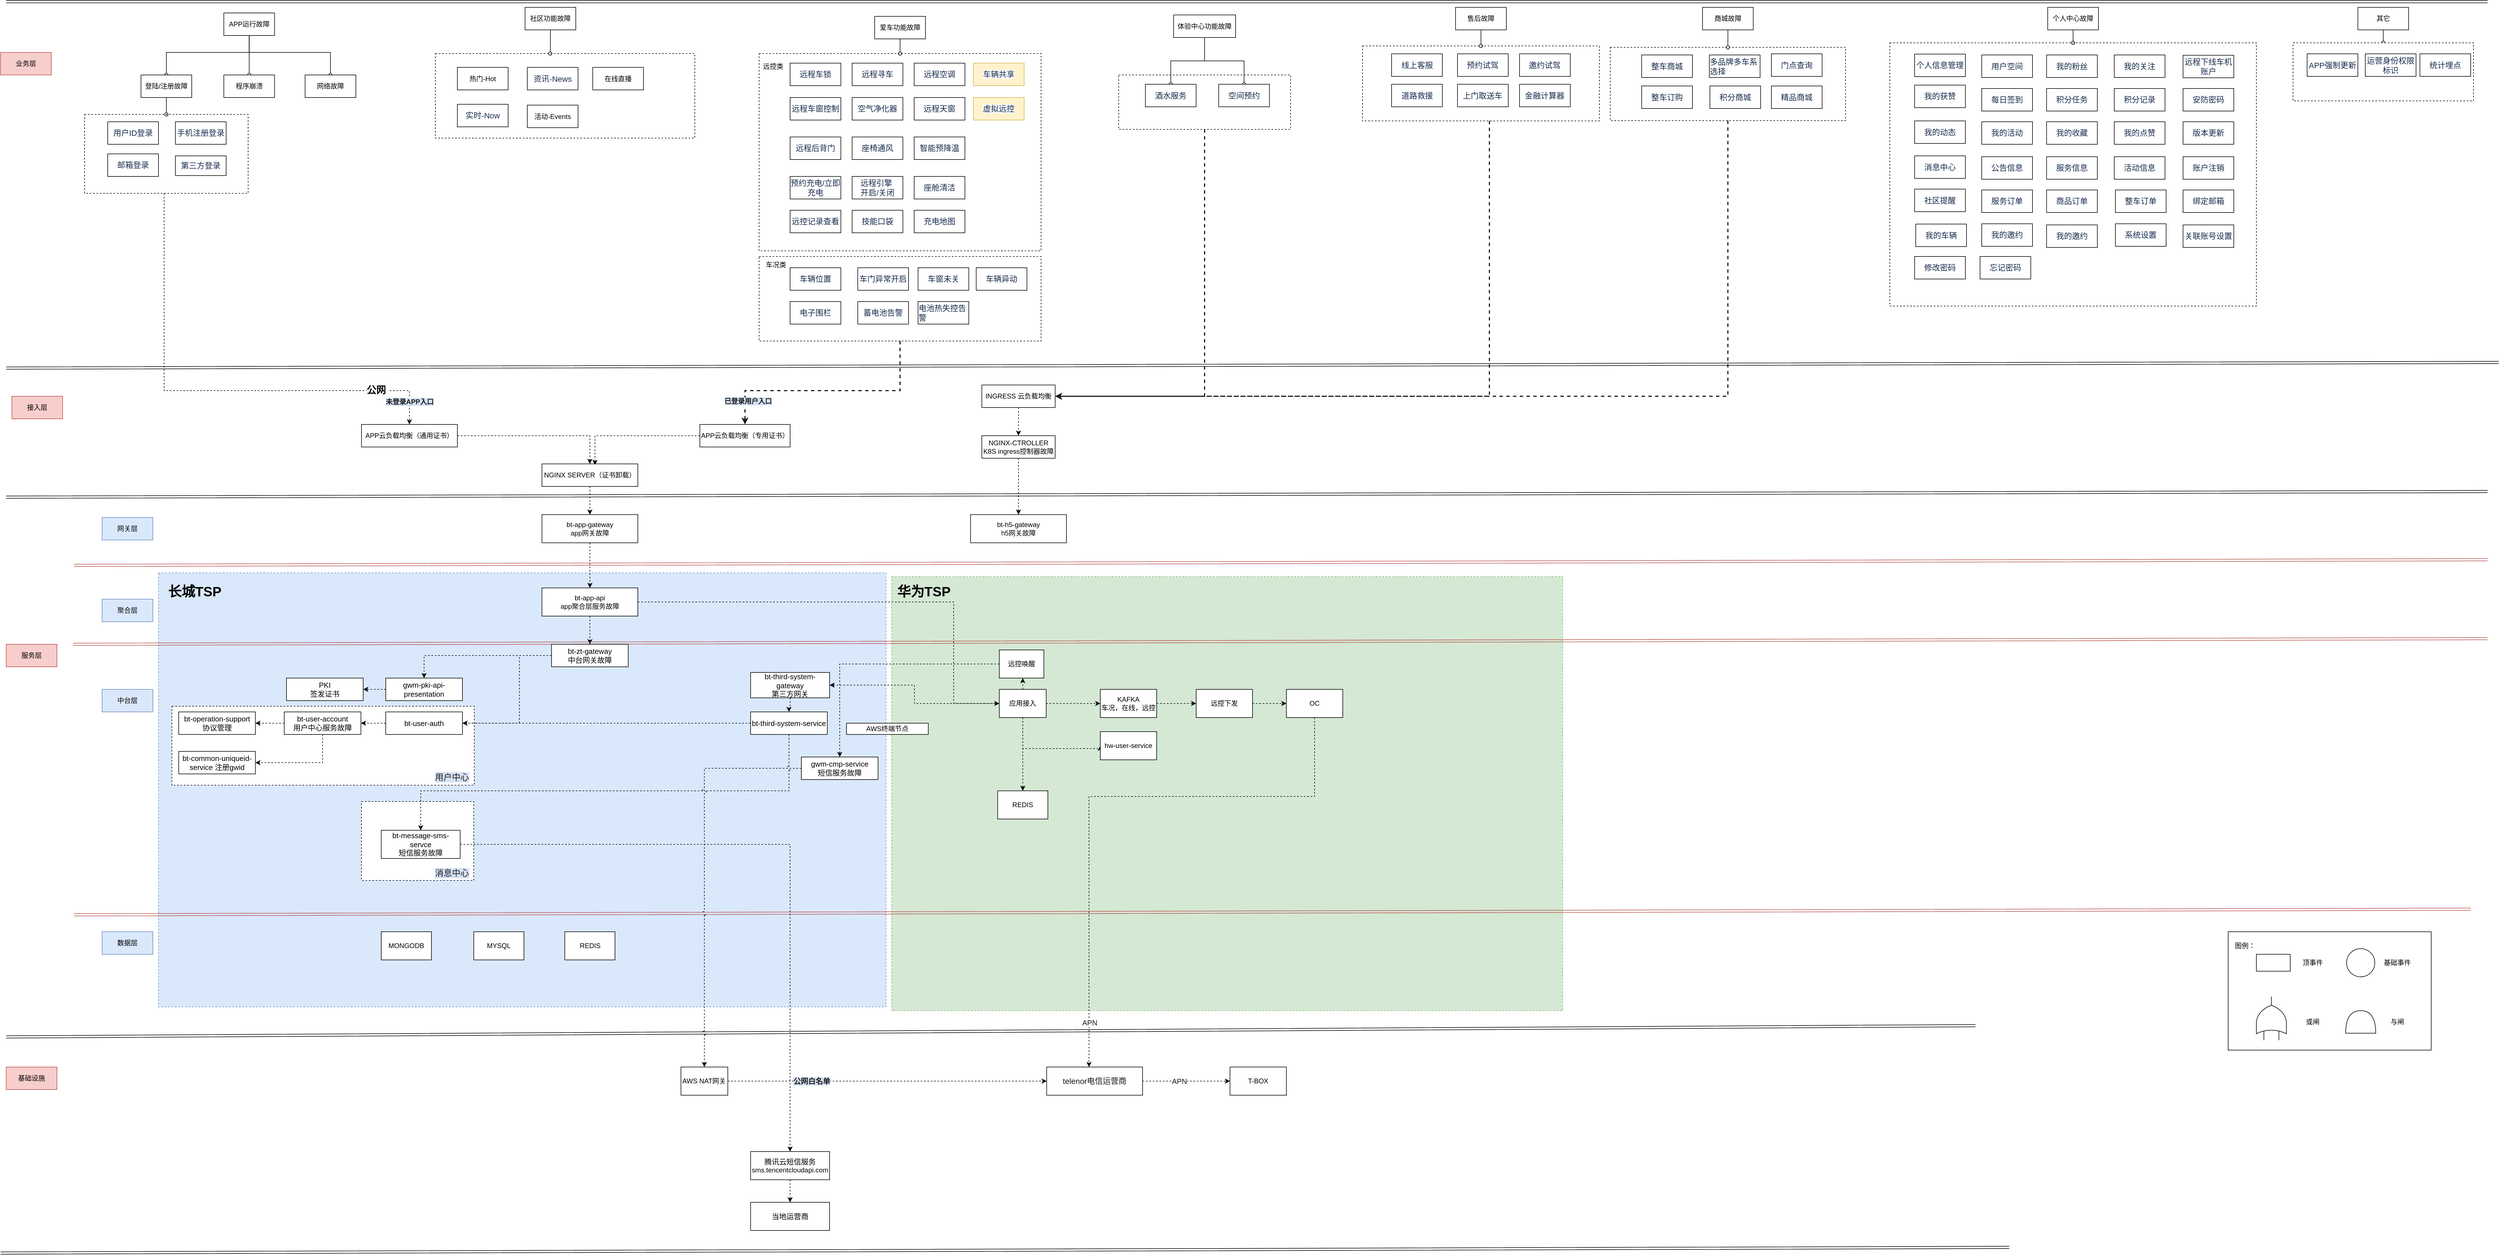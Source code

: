<mxfile version="15.5.9" type="github">
  <diagram name="Page-1" id="b5b7bab2-c9e2-2cf4-8b2a-24fd1a2a6d21">
    <mxGraphModel dx="2249" dy="762" grid="1" gridSize="10" guides="1" tooltips="1" connect="1" arrows="1" fold="1" page="1" pageScale="1" pageWidth="827" pageHeight="1169" background="none" math="0" shadow="0">
      <root>
        <mxCell id="0" />
        <mxCell id="1" style="" parent="0" />
        <mxCell id="nJZEPm9KAdilQFLufLrE-9" value="" style="rounded=0;whiteSpace=wrap;html=1;align=left;dashed=1;fillColor=#dae8fc;strokeColor=#6c8ebf;" parent="1" vertex="1">
          <mxGeometry x="-250" y="1303.33" width="1290" height="770" as="geometry" />
        </mxCell>
        <mxCell id="nJZEPm9KAdilQFLufLrE-138" value="&lt;font style=&quot;font-size: 13px&quot;&gt;&lt;br&gt;&lt;/font&gt;" style="rounded=0;whiteSpace=wrap;html=1;dashed=1;" parent="1" vertex="1">
          <mxGeometry x="110" y="1709" width="199.06" height="140" as="geometry" />
        </mxCell>
        <mxCell id="nJZEPm9KAdilQFLufLrE-135" value="&lt;font style=&quot;font-size: 13px&quot;&gt;&lt;br&gt;&lt;/font&gt;" style="rounded=0;whiteSpace=wrap;html=1;dashed=1;" parent="1" vertex="1">
          <mxGeometry x="-226.12" y="1540" width="536.12" height="140" as="geometry" />
        </mxCell>
        <mxCell id="nJZEPm9KAdilQFLufLrE-153" style="edgeStyle=orthogonalEdgeStyle;rounded=0;jumpStyle=line;orthogonalLoop=1;jettySize=auto;html=1;dashed=1;fontSize=15;fontColor=#1A1A1A;endArrow=classic;endFill=1;strokeColor=default;strokeWidth=1;" parent="1" source="nJZEPm9KAdilQFLufLrE-74" target="6elNYPJr9ZTZkZdLtBfF-183" edge="1">
          <mxGeometry relative="1" as="geometry">
            <Array as="points">
              <mxPoint x="-240" y="980" />
              <mxPoint x="195" y="980" />
            </Array>
          </mxGeometry>
        </mxCell>
        <mxCell id="nJZEPm9KAdilQFLufLrE-74" value="" style="rounded=0;whiteSpace=wrap;html=1;align=left;dashed=1;" parent="1" vertex="1">
          <mxGeometry x="-381" y="490" width="290" height="140" as="geometry" />
        </mxCell>
        <mxCell id="nJZEPm9KAdilQFLufLrE-10" value="" style="rounded=0;whiteSpace=wrap;html=1;align=left;dashed=1;fillColor=#d5e8d4;strokeColor=#82b366;" parent="1" vertex="1">
          <mxGeometry x="1050" y="1310" width="1190" height="770" as="geometry" />
        </mxCell>
        <mxCell id="6elNYPJr9ZTZkZdLtBfF-255" style="edgeStyle=orthogonalEdgeStyle;rounded=0;orthogonalLoop=1;jettySize=auto;html=1;dashed=1;fontColor=#1A1A1A;endArrow=classic;endFill=1;strokeColor=#1A1A1A;fillColor=#D4E1F5;strokeWidth=2;" parent="1" source="6elNYPJr9ZTZkZdLtBfF-254" target="6elNYPJr9ZTZkZdLtBfF-184" edge="1">
          <mxGeometry relative="1" as="geometry">
            <Array as="points">
              <mxPoint x="1605" y="990" />
            </Array>
          </mxGeometry>
        </mxCell>
        <mxCell id="6elNYPJr9ZTZkZdLtBfF-254" value="" style="rounded=0;whiteSpace=wrap;html=1;dashed=1;align=left;" parent="1" vertex="1">
          <mxGeometry x="1452.63" y="420" width="304.74" height="96.5" as="geometry" />
        </mxCell>
        <mxCell id="6elNYPJr9ZTZkZdLtBfF-129" value="" style="rounded=0;whiteSpace=wrap;html=1;dashed=1;align=left;" parent="1" vertex="1">
          <mxGeometry x="2820" y="363" width="650" height="467" as="geometry" />
        </mxCell>
        <mxCell id="6elNYPJr9ZTZkZdLtBfF-257" style="edgeStyle=orthogonalEdgeStyle;rounded=0;orthogonalLoop=1;jettySize=auto;html=1;dashed=1;fontColor=#1A1A1A;endArrow=classic;endFill=1;strokeColor=#1A1A1A;fillColor=#D4E1F5;strokeWidth=2;" parent="1" source="6elNYPJr9ZTZkZdLtBfF-127" target="6elNYPJr9ZTZkZdLtBfF-184" edge="1">
          <mxGeometry relative="1" as="geometry">
            <Array as="points">
              <mxPoint x="2533" y="990" />
            </Array>
          </mxGeometry>
        </mxCell>
        <mxCell id="6elNYPJr9ZTZkZdLtBfF-127" value="" style="rounded=0;whiteSpace=wrap;html=1;dashed=1;align=left;" parent="1" vertex="1">
          <mxGeometry x="2324.32" y="371" width="417.12" height="130" as="geometry" />
        </mxCell>
        <mxCell id="6elNYPJr9ZTZkZdLtBfF-256" style="edgeStyle=orthogonalEdgeStyle;rounded=0;orthogonalLoop=1;jettySize=auto;html=1;dashed=1;fontColor=#1A1A1A;endArrow=classic;endFill=1;strokeColor=#1A1A1A;fillColor=#D4E1F5;strokeWidth=2;" parent="1" source="6elNYPJr9ZTZkZdLtBfF-116" target="6elNYPJr9ZTZkZdLtBfF-184" edge="1">
          <mxGeometry relative="1" as="geometry">
            <Array as="points">
              <mxPoint x="2110" y="990" />
            </Array>
          </mxGeometry>
        </mxCell>
        <mxCell id="6elNYPJr9ZTZkZdLtBfF-116" value="" style="rounded=0;whiteSpace=wrap;html=1;dashed=1;align=left;" parent="1" vertex="1">
          <mxGeometry x="1885" y="368.5" width="420" height="133" as="geometry" />
        </mxCell>
        <mxCell id="6elNYPJr9ZTZkZdLtBfF-263" style="edgeStyle=orthogonalEdgeStyle;rounded=0;orthogonalLoop=1;jettySize=auto;html=1;dashed=1;fontColor=#1A1A1A;endArrow=classic;endFill=1;strokeColor=#1A1A1A;strokeWidth=2;fillColor=#D4E1F5;" parent="1" source="6elNYPJr9ZTZkZdLtBfF-94" target="6elNYPJr9ZTZkZdLtBfF-181" edge="1">
          <mxGeometry relative="1" as="geometry">
            <Array as="points">
              <mxPoint x="1065" y="980" />
              <mxPoint x="790" y="980" />
            </Array>
          </mxGeometry>
        </mxCell>
        <mxCell id="6elNYPJr9ZTZkZdLtBfF-94" value="" style="rounded=0;whiteSpace=wrap;html=1;dashed=1;align=left;" parent="1" vertex="1">
          <mxGeometry x="815" y="742" width="500" height="150" as="geometry" />
        </mxCell>
        <mxCell id="6elNYPJr9ZTZkZdLtBfF-83" value="" style="rounded=0;whiteSpace=wrap;html=1;dashed=1;align=left;" parent="1" vertex="1">
          <mxGeometry x="815" y="382" width="500" height="350" as="geometry" />
        </mxCell>
        <mxCell id="6elNYPJr9ZTZkZdLtBfF-50" value="" style="rounded=0;whiteSpace=wrap;html=1;align=left;dashed=1;" parent="1" vertex="1">
          <mxGeometry x="241" y="382" width="460" height="150" as="geometry" />
        </mxCell>
        <mxCell id="6elNYPJr9ZTZkZdLtBfF-191" style="edgeStyle=orthogonalEdgeStyle;rounded=0;orthogonalLoop=1;jettySize=auto;html=1;endArrow=oval;endFill=0;" parent="1" source="6elNYPJr9ZTZkZdLtBfF-4" target="6elNYPJr9ZTZkZdLtBfF-35" edge="1">
          <mxGeometry relative="1" as="geometry" />
        </mxCell>
        <mxCell id="6elNYPJr9ZTZkZdLtBfF-192" style="edgeStyle=orthogonalEdgeStyle;rounded=0;orthogonalLoop=1;jettySize=auto;html=1;endArrow=oval;endFill=0;" parent="1" source="6elNYPJr9ZTZkZdLtBfF-4" target="6elNYPJr9ZTZkZdLtBfF-29" edge="1">
          <mxGeometry relative="1" as="geometry">
            <Array as="points">
              <mxPoint x="-89" y="380" />
              <mxPoint x="-236" y="380" />
            </Array>
          </mxGeometry>
        </mxCell>
        <mxCell id="6elNYPJr9ZTZkZdLtBfF-193" style="edgeStyle=orthogonalEdgeStyle;rounded=0;orthogonalLoop=1;jettySize=auto;html=1;endArrow=oval;endFill=0;" parent="1" source="6elNYPJr9ZTZkZdLtBfF-4" target="6elNYPJr9ZTZkZdLtBfF-134" edge="1">
          <mxGeometry relative="1" as="geometry">
            <Array as="points">
              <mxPoint x="-89" y="380" />
              <mxPoint x="55" y="380" />
            </Array>
          </mxGeometry>
        </mxCell>
        <mxCell id="6elNYPJr9ZTZkZdLtBfF-4" value="APP运行故障" style="rounded=0;whiteSpace=wrap;html=1;" parent="1" vertex="1">
          <mxGeometry x="-134.12" y="310" width="90" height="40" as="geometry" />
        </mxCell>
        <mxCell id="nJZEPm9KAdilQFLufLrE-75" style="rounded=0;orthogonalLoop=1;jettySize=auto;html=1;fontSize=13;fontColor=#1A1A1A;strokeWidth=1;strokeColor=default;endArrow=oval;endFill=0;" parent="1" source="6elNYPJr9ZTZkZdLtBfF-29" target="nJZEPm9KAdilQFLufLrE-74" edge="1">
          <mxGeometry relative="1" as="geometry" />
        </mxCell>
        <object label="登陆/注册故障" biz="用户登录" id="6elNYPJr9ZTZkZdLtBfF-29">
          <mxCell style="rounded=0;whiteSpace=wrap;html=1;noLabel=0;fixDash=0;autosize=0;treeFolding=0;movableLabel=0;treeMoving=0;comic=0;jiggle=0;resizeHeight=0;backgroundOutline=0;collapsible=1;movable=1;resizable=0;absoluteArcSize=0;portConstraintRotation=0;snapToPoint=0;metaEdit=0;" parent="1" vertex="1">
            <mxGeometry x="-281" y="420" width="90" height="40" as="geometry">
              <mxRectangle x="-281" y="420" width="110" height="20" as="alternateBounds" />
            </mxGeometry>
          </mxCell>
        </object>
        <mxCell id="nJZEPm9KAdilQFLufLrE-79" style="edgeStyle=orthogonalEdgeStyle;rounded=0;orthogonalLoop=1;jettySize=auto;html=1;entryX=0.443;entryY=0;entryDx=0;entryDy=0;entryPerimeter=0;fontSize=13;fontColor=#1A1A1A;endArrow=oval;endFill=0;strokeColor=default;strokeWidth=1;" parent="1" source="6elNYPJr9ZTZkZdLtBfF-30" target="6elNYPJr9ZTZkZdLtBfF-50" edge="1">
          <mxGeometry relative="1" as="geometry" />
        </mxCell>
        <mxCell id="6elNYPJr9ZTZkZdLtBfF-30" value="社区功能故障" style="rounded=0;whiteSpace=wrap;html=1;" parent="1" vertex="1">
          <mxGeometry x="400" y="300" width="90" height="40" as="geometry" />
        </mxCell>
        <mxCell id="6elNYPJr9ZTZkZdLtBfF-185" style="edgeStyle=orthogonalEdgeStyle;rounded=0;orthogonalLoop=1;jettySize=auto;html=1;endArrow=oval;endFill=0;" parent="1" source="6elNYPJr9ZTZkZdLtBfF-33" target="6elNYPJr9ZTZkZdLtBfF-58" edge="1">
          <mxGeometry relative="1" as="geometry" />
        </mxCell>
        <mxCell id="6elNYPJr9ZTZkZdLtBfF-186" style="edgeStyle=orthogonalEdgeStyle;rounded=0;orthogonalLoop=1;jettySize=auto;html=1;endArrow=oval;endFill=0;" parent="1" source="6elNYPJr9ZTZkZdLtBfF-33" target="6elNYPJr9ZTZkZdLtBfF-59" edge="1">
          <mxGeometry relative="1" as="geometry" />
        </mxCell>
        <mxCell id="6elNYPJr9ZTZkZdLtBfF-33" value="体验中心功能故障" style="rounded=0;whiteSpace=wrap;html=1;" parent="1" vertex="1">
          <mxGeometry x="1550" y="313.5" width="110" height="40" as="geometry" />
        </mxCell>
        <mxCell id="6elNYPJr9ZTZkZdLtBfF-35" value="程序崩溃" style="rounded=0;whiteSpace=wrap;html=1;" parent="1" vertex="1">
          <mxGeometry x="-134.12" y="420" width="90" height="40" as="geometry" />
        </mxCell>
        <mxCell id="6elNYPJr9ZTZkZdLtBfF-194" style="edgeStyle=orthogonalEdgeStyle;rounded=0;orthogonalLoop=1;jettySize=auto;html=1;endArrow=oval;endFill=0;" parent="1" source="6elNYPJr9ZTZkZdLtBfF-37" target="6elNYPJr9ZTZkZdLtBfF-83" edge="1">
          <mxGeometry relative="1" as="geometry" />
        </mxCell>
        <mxCell id="6elNYPJr9ZTZkZdLtBfF-37" value="爱车功能故障" style="rounded=0;whiteSpace=wrap;html=1;" parent="1" vertex="1">
          <mxGeometry x="1020" y="316" width="90" height="40" as="geometry" />
        </mxCell>
        <mxCell id="6elNYPJr9ZTZkZdLtBfF-38" value="&lt;div&gt;热门-Hot&lt;/div&gt;" style="rounded=0;whiteSpace=wrap;html=1;glass=0;" parent="1" vertex="1">
          <mxGeometry x="280" y="406.5" width="90" height="40" as="geometry" />
        </mxCell>
        <mxCell id="6elNYPJr9ZTZkZdLtBfF-39" value="&lt;span style=&quot;color: rgb(23 , 43 , 77) ; font-family: , &amp;#34;blinkmacsystemfont&amp;#34; , &amp;#34;segoe ui&amp;#34; , &amp;#34;roboto&amp;#34; , &amp;#34;oxygen&amp;#34; , &amp;#34;ubuntu&amp;#34; , &amp;#34;fira sans&amp;#34; , &amp;#34;droid sans&amp;#34; , &amp;#34;helvetica neue&amp;#34; , sans-serif ; font-size: 14px ; text-align: left ; background-color: rgb(255 , 255 , 255)&quot;&gt;资讯-News&lt;/span&gt;" style="rounded=0;whiteSpace=wrap;html=1;" parent="1" vertex="1">
          <mxGeometry x="404" y="406.5" width="90" height="40" as="geometry" />
        </mxCell>
        <mxCell id="6elNYPJr9ZTZkZdLtBfF-40" value="&lt;span style=&quot;color: rgb(23 , 43 , 77) ; font-family: , &amp;#34;blinkmacsystemfont&amp;#34; , &amp;#34;segoe ui&amp;#34; , &amp;#34;roboto&amp;#34; , &amp;#34;oxygen&amp;#34; , &amp;#34;ubuntu&amp;#34; , &amp;#34;fira sans&amp;#34; , &amp;#34;droid sans&amp;#34; , &amp;#34;helvetica neue&amp;#34; , sans-serif ; font-size: 14px ; text-align: left ; background-color: rgb(255 , 255 , 255)&quot;&gt;实时-Now&lt;/span&gt;" style="rounded=0;whiteSpace=wrap;html=1;" parent="1" vertex="1">
          <mxGeometry x="280" y="472" width="90" height="40" as="geometry" />
        </mxCell>
        <mxCell id="6elNYPJr9ZTZkZdLtBfF-41" value="&lt;div&gt;活动-Events&lt;/div&gt;" style="rounded=0;whiteSpace=wrap;html=1;" parent="1" vertex="1">
          <mxGeometry x="404" y="473.5" width="90" height="40" as="geometry" />
        </mxCell>
        <mxCell id="6elNYPJr9ZTZkZdLtBfF-43" value="在线直播&lt;span&gt; &lt;/span&gt;" style="rounded=0;whiteSpace=wrap;html=1;" parent="1" vertex="1">
          <mxGeometry x="520" y="406.5" width="90" height="40" as="geometry" />
        </mxCell>
        <mxCell id="6elNYPJr9ZTZkZdLtBfF-195" style="edgeStyle=orthogonalEdgeStyle;rounded=0;orthogonalLoop=1;jettySize=auto;html=1;entryX=0.5;entryY=0;entryDx=0;entryDy=0;endArrow=oval;endFill=0;" parent="1" source="6elNYPJr9ZTZkZdLtBfF-55" target="6elNYPJr9ZTZkZdLtBfF-116" edge="1">
          <mxGeometry relative="1" as="geometry" />
        </mxCell>
        <mxCell id="6elNYPJr9ZTZkZdLtBfF-55" value="售后故障" style="rounded=0;whiteSpace=wrap;html=1;" parent="1" vertex="1">
          <mxGeometry x="2050" y="300" width="90" height="40" as="geometry" />
        </mxCell>
        <mxCell id="6elNYPJr9ZTZkZdLtBfF-196" style="edgeStyle=orthogonalEdgeStyle;rounded=0;orthogonalLoop=1;jettySize=auto;html=1;entryX=0.5;entryY=0;entryDx=0;entryDy=0;endArrow=oval;endFill=0;" parent="1" source="6elNYPJr9ZTZkZdLtBfF-56" target="6elNYPJr9ZTZkZdLtBfF-127" edge="1">
          <mxGeometry relative="1" as="geometry" />
        </mxCell>
        <mxCell id="6elNYPJr9ZTZkZdLtBfF-56" value="商城故障" style="rounded=0;whiteSpace=wrap;html=1;" parent="1" vertex="1">
          <mxGeometry x="2487.88" y="300" width="90" height="40" as="geometry" />
        </mxCell>
        <mxCell id="6elNYPJr9ZTZkZdLtBfF-197" style="edgeStyle=orthogonalEdgeStyle;rounded=0;orthogonalLoop=1;jettySize=auto;html=1;endArrow=oval;endFill=0;" parent="1" source="6elNYPJr9ZTZkZdLtBfF-57" target="6elNYPJr9ZTZkZdLtBfF-129" edge="1">
          <mxGeometry relative="1" as="geometry" />
        </mxCell>
        <mxCell id="6elNYPJr9ZTZkZdLtBfF-57" value="个人中心故障" style="rounded=0;whiteSpace=wrap;html=1;" parent="1" vertex="1">
          <mxGeometry x="3100" y="300" width="90" height="40" as="geometry" />
        </mxCell>
        <mxCell id="6elNYPJr9ZTZkZdLtBfF-58" value="&lt;span style=&quot;color: rgb(23 , 43 , 77) ; font-family: , &amp;#34;blinkmacsystemfont&amp;#34; , &amp;#34;segoe ui&amp;#34; , &amp;#34;roboto&amp;#34; , &amp;#34;oxygen&amp;#34; , &amp;#34;ubuntu&amp;#34; , &amp;#34;fira sans&amp;#34; , &amp;#34;droid sans&amp;#34; , &amp;#34;helvetica neue&amp;#34; , sans-serif ; font-size: 14px ; text-align: left ; background-color: rgb(255 , 255 , 255)&quot;&gt;酒水服务&lt;/span&gt;" style="rounded=0;whiteSpace=wrap;html=1;" parent="1" vertex="1">
          <mxGeometry x="1500" y="436.5" width="90" height="40" as="geometry" />
        </mxCell>
        <mxCell id="6elNYPJr9ZTZkZdLtBfF-59" value="&lt;div style=&quot;text-align: left&quot;&gt;&lt;font color=&quot;#172b4d&quot;&gt;&lt;span style=&quot;font-size: 14px ; background-color: rgb(255 , 255 , 255)&quot;&gt;空间预约&lt;/span&gt;&lt;/font&gt;&lt;/div&gt;" style="rounded=0;whiteSpace=wrap;html=1;" parent="1" vertex="1">
          <mxGeometry x="1630" y="436.5" width="90" height="40" as="geometry" />
        </mxCell>
        <mxCell id="6elNYPJr9ZTZkZdLtBfF-63" value="&lt;span style=&quot;color: rgb(23 , 43 , 77) ; font-family: , &amp;#34;blinkmacsystemfont&amp;#34; , &amp;#34;segoe ui&amp;#34; , &amp;#34;roboto&amp;#34; , &amp;#34;oxygen&amp;#34; , &amp;#34;ubuntu&amp;#34; , &amp;#34;fira sans&amp;#34; , &amp;#34;droid sans&amp;#34; , &amp;#34;helvetica neue&amp;#34; , sans-serif ; font-size: 14px ; text-align: left ; background-color: rgb(255 , 255 , 255)&quot;&gt;远程车锁&lt;/span&gt;" style="rounded=0;whiteSpace=wrap;html=1;" parent="1" vertex="1">
          <mxGeometry x="870" y="399" width="90" height="40" as="geometry" />
        </mxCell>
        <mxCell id="6elNYPJr9ZTZkZdLtBfF-64" value="&lt;span style=&quot;color: rgb(23 , 43 , 77) ; font-family: , &amp;#34;blinkmacsystemfont&amp;#34; , &amp;#34;segoe ui&amp;#34; , &amp;#34;roboto&amp;#34; , &amp;#34;oxygen&amp;#34; , &amp;#34;ubuntu&amp;#34; , &amp;#34;fira sans&amp;#34; , &amp;#34;droid sans&amp;#34; , &amp;#34;helvetica neue&amp;#34; , sans-serif ; font-size: 14px ; text-align: left ; background-color: rgb(255 , 255 , 255)&quot;&gt;远程寻车&lt;/span&gt;" style="rounded=0;whiteSpace=wrap;html=1;" parent="1" vertex="1">
          <mxGeometry x="980" y="399" width="90" height="40" as="geometry" />
        </mxCell>
        <mxCell id="6elNYPJr9ZTZkZdLtBfF-65" value="&lt;span style=&quot;color: rgb(23 , 43 , 77) ; font-family: , &amp;#34;blinkmacsystemfont&amp;#34; , &amp;#34;segoe ui&amp;#34; , &amp;#34;roboto&amp;#34; , &amp;#34;oxygen&amp;#34; , &amp;#34;ubuntu&amp;#34; , &amp;#34;fira sans&amp;#34; , &amp;#34;droid sans&amp;#34; , &amp;#34;helvetica neue&amp;#34; , sans-serif ; font-size: 14px ; text-align: left ; background-color: rgb(255 , 255 , 255)&quot;&gt;远程空调&lt;/span&gt;" style="rounded=0;whiteSpace=wrap;html=1;" parent="1" vertex="1">
          <mxGeometry x="1090" y="399" width="90" height="40" as="geometry" />
        </mxCell>
        <mxCell id="6elNYPJr9ZTZkZdLtBfF-66" value="&lt;span style=&quot;color: rgb(23 , 43 , 77) ; font-family: , &amp;#34;blinkmacsystemfont&amp;#34; , &amp;#34;segoe ui&amp;#34; , &amp;#34;roboto&amp;#34; , &amp;#34;oxygen&amp;#34; , &amp;#34;ubuntu&amp;#34; , &amp;#34;fira sans&amp;#34; , &amp;#34;droid sans&amp;#34; , &amp;#34;helvetica neue&amp;#34; , sans-serif ; font-size: 14px ; text-align: left ; background-color: rgb(255 , 255 , 255)&quot;&gt;远程车窗控制&lt;/span&gt;" style="rounded=0;whiteSpace=wrap;html=1;" parent="1" vertex="1">
          <mxGeometry x="870" y="460" width="90" height="40" as="geometry" />
        </mxCell>
        <mxCell id="6elNYPJr9ZTZkZdLtBfF-67" value="&lt;div style=&quot;text-align: left&quot;&gt;&lt;font color=&quot;#172b4d&quot;&gt;&lt;span style=&quot;font-size: 14px ; background-color: rgb(255 , 255 , 255)&quot;&gt;空气净化器&lt;/span&gt;&lt;/font&gt;&lt;/div&gt;" style="rounded=0;whiteSpace=wrap;html=1;" parent="1" vertex="1">
          <mxGeometry x="980" y="460" width="90" height="40" as="geometry" />
        </mxCell>
        <mxCell id="6elNYPJr9ZTZkZdLtBfF-68" value="&lt;div style=&quot;text-align: left&quot;&gt;&lt;font color=&quot;#172b4d&quot;&gt;&lt;span style=&quot;font-size: 14px ; background-color: rgb(255 , 255 , 255)&quot;&gt;远程天窗&lt;/span&gt;&lt;/font&gt;&lt;/div&gt;" style="rounded=0;whiteSpace=wrap;html=1;" parent="1" vertex="1">
          <mxGeometry x="1090" y="460" width="90" height="40" as="geometry" />
        </mxCell>
        <mxCell id="6elNYPJr9ZTZkZdLtBfF-69" value="&lt;span style=&quot;color: rgb(23 , 43 , 77) ; font-family: , &amp;#34;blinkmacsystemfont&amp;#34; , &amp;#34;segoe ui&amp;#34; , &amp;#34;roboto&amp;#34; , &amp;#34;oxygen&amp;#34; , &amp;#34;ubuntu&amp;#34; , &amp;#34;fira sans&amp;#34; , &amp;#34;droid sans&amp;#34; , &amp;#34;helvetica neue&amp;#34; , sans-serif ; font-size: 14px ; text-align: left ; background-color: rgb(255 , 255 , 255)&quot;&gt;远程后背门&lt;/span&gt;" style="rounded=0;whiteSpace=wrap;html=1;" parent="1" vertex="1">
          <mxGeometry x="870" y="530" width="90" height="40" as="geometry" />
        </mxCell>
        <mxCell id="6elNYPJr9ZTZkZdLtBfF-70" value="&lt;span style=&quot;color: rgb(23 , 43 , 77) ; font-family: , &amp;#34;blinkmacsystemfont&amp;#34; , &amp;#34;segoe ui&amp;#34; , &amp;#34;roboto&amp;#34; , &amp;#34;oxygen&amp;#34; , &amp;#34;ubuntu&amp;#34; , &amp;#34;fira sans&amp;#34; , &amp;#34;droid sans&amp;#34; , &amp;#34;helvetica neue&amp;#34; , sans-serif ; font-size: 14px ; text-align: left ; background-color: rgb(255 , 255 , 255)&quot;&gt;座椅通风&lt;/span&gt;" style="rounded=0;whiteSpace=wrap;html=1;" parent="1" vertex="1">
          <mxGeometry x="980" y="530" width="90" height="40" as="geometry" />
        </mxCell>
        <mxCell id="6elNYPJr9ZTZkZdLtBfF-71" value="&lt;div style=&quot;text-align: left&quot;&gt;&lt;font color=&quot;#172b4d&quot;&gt;&lt;span style=&quot;font-size: 14px ; background-color: rgb(255 , 255 , 255)&quot;&gt;智能预降温&lt;/span&gt;&lt;/font&gt;&lt;/div&gt;" style="rounded=0;whiteSpace=wrap;html=1;" parent="1" vertex="1">
          <mxGeometry x="1090" y="530" width="90" height="40" as="geometry" />
        </mxCell>
        <mxCell id="6elNYPJr9ZTZkZdLtBfF-72" value="&lt;span style=&quot;color: rgb(23 , 43 , 77) ; font-family: , &amp;#34;blinkmacsystemfont&amp;#34; , &amp;#34;segoe ui&amp;#34; , &amp;#34;roboto&amp;#34; , &amp;#34;oxygen&amp;#34; , &amp;#34;ubuntu&amp;#34; , &amp;#34;fira sans&amp;#34; , &amp;#34;droid sans&amp;#34; , &amp;#34;helvetica neue&amp;#34; , sans-serif ; font-size: 14px ; text-align: left ; background-color: rgb(255 , 255 , 255)&quot;&gt;预约充电/立即充电&lt;/span&gt;" style="rounded=0;whiteSpace=wrap;html=1;" parent="1" vertex="1">
          <mxGeometry x="870" y="600" width="90" height="40" as="geometry" />
        </mxCell>
        <mxCell id="6elNYPJr9ZTZkZdLtBfF-73" value="&lt;div style=&quot;text-align: left&quot;&gt;&lt;font color=&quot;#172b4d&quot;&gt;&lt;span style=&quot;font-size: 14px ; background-color: rgb(255 , 255 , 255)&quot;&gt;远程引擎&lt;/span&gt;&lt;/font&gt;&lt;/div&gt;&lt;div style=&quot;text-align: left&quot;&gt;&lt;font color=&quot;#172b4d&quot;&gt;&lt;span style=&quot;font-size: 14px ; background-color: rgb(255 , 255 , 255)&quot;&gt;开启/关闭&lt;/span&gt;&lt;/font&gt;&lt;/div&gt;" style="rounded=0;whiteSpace=wrap;html=1;" parent="1" vertex="1">
          <mxGeometry x="980" y="600" width="90" height="40" as="geometry" />
        </mxCell>
        <mxCell id="6elNYPJr9ZTZkZdLtBfF-74" value="&lt;div style=&quot;text-align: left&quot;&gt;&lt;font color=&quot;#172b4d&quot;&gt;&lt;span style=&quot;font-size: 14px ; background-color: rgb(255 , 255 , 255)&quot;&gt;座舱清洁&lt;/span&gt;&lt;/font&gt;&lt;/div&gt;" style="rounded=0;whiteSpace=wrap;html=1;" parent="1" vertex="1">
          <mxGeometry x="1090" y="600" width="90" height="40" as="geometry" />
        </mxCell>
        <mxCell id="6elNYPJr9ZTZkZdLtBfF-75" value="&lt;div style=&quot;text-align: left&quot;&gt;&lt;font color=&quot;#172b4d&quot;&gt;&lt;span style=&quot;font-size: 14px ; background-color: rgb(255 , 255 , 255)&quot;&gt;远控记录查看&lt;/span&gt;&lt;/font&gt;&lt;/div&gt;" style="rounded=0;whiteSpace=wrap;html=1;" parent="1" vertex="1">
          <mxGeometry x="870" y="660" width="90" height="40" as="geometry" />
        </mxCell>
        <mxCell id="6elNYPJr9ZTZkZdLtBfF-76" value="&lt;div style=&quot;text-align: left&quot;&gt;&lt;font color=&quot;#172b4d&quot;&gt;&lt;span style=&quot;font-size: 14px ; background-color: rgb(255 , 255 , 255)&quot;&gt;技能口袋&lt;/span&gt;&lt;/font&gt;&lt;/div&gt;" style="rounded=0;whiteSpace=wrap;html=1;" parent="1" vertex="1">
          <mxGeometry x="980" y="660" width="90" height="40" as="geometry" />
        </mxCell>
        <mxCell id="6elNYPJr9ZTZkZdLtBfF-77" value="&lt;div style=&quot;text-align: left&quot;&gt;&lt;font color=&quot;#172b4d&quot;&gt;&lt;span style=&quot;font-size: 14px ; background-color: rgb(255 , 255 , 255)&quot;&gt;充电地图&lt;/span&gt;&lt;/font&gt;&lt;/div&gt;" style="rounded=0;whiteSpace=wrap;html=1;" parent="1" vertex="1">
          <mxGeometry x="1090" y="660" width="90" height="40" as="geometry" />
        </mxCell>
        <mxCell id="6elNYPJr9ZTZkZdLtBfF-78" value="&lt;div style=&quot;text-align: left&quot;&gt;&lt;font color=&quot;#172b4d&quot;&gt;&lt;span style=&quot;font-size: 14px ; background-color: rgb(255 , 255 , 255)&quot;&gt;车辆共享&lt;/span&gt;&lt;/font&gt;&lt;/div&gt;" style="rounded=0;whiteSpace=wrap;html=1;fillColor=#fff2cc;strokeColor=#d6b656;" parent="1" vertex="1">
          <mxGeometry x="1195" y="399" width="90" height="40" as="geometry" />
        </mxCell>
        <mxCell id="6elNYPJr9ZTZkZdLtBfF-79" value="&lt;div style=&quot;text-align: left&quot;&gt;&lt;font color=&quot;#172b4d&quot;&gt;&lt;span style=&quot;font-size: 14px ; background-color: rgb(255 , 255 , 255)&quot;&gt;虚拟远控&lt;/span&gt;&lt;/font&gt;&lt;/div&gt;" style="rounded=0;whiteSpace=wrap;html=1;fillColor=#fff2cc;strokeColor=#d6b656;" parent="1" vertex="1">
          <mxGeometry x="1195" y="460" width="90" height="40" as="geometry" />
        </mxCell>
        <mxCell id="6elNYPJr9ZTZkZdLtBfF-86" value="远控类" style="text;html=1;strokeColor=none;fillColor=none;align=center;verticalAlign=middle;whiteSpace=wrap;rounded=0;dashed=1;" parent="1" vertex="1">
          <mxGeometry x="810" y="390" width="60" height="30" as="geometry" />
        </mxCell>
        <mxCell id="6elNYPJr9ZTZkZdLtBfF-87" value="&lt;div style=&quot;text-align: left&quot;&gt;&lt;font color=&quot;#172b4d&quot;&gt;&lt;span style=&quot;font-size: 14px ; background-color: rgb(255 , 255 , 255)&quot;&gt;车辆位置&lt;/span&gt;&lt;/font&gt;&lt;/div&gt;" style="rounded=0;whiteSpace=wrap;html=1;" parent="1" vertex="1">
          <mxGeometry x="870" y="762" width="90" height="40" as="geometry" />
        </mxCell>
        <mxCell id="6elNYPJr9ZTZkZdLtBfF-88" value="&lt;div style=&quot;text-align: left&quot;&gt;&lt;font color=&quot;#172b4d&quot;&gt;&lt;span style=&quot;font-size: 14px ; background-color: rgb(255 , 255 , 255)&quot;&gt;电子围栏&lt;/span&gt;&lt;/font&gt;&lt;/div&gt;" style="rounded=0;whiteSpace=wrap;html=1;" parent="1" vertex="1">
          <mxGeometry x="870" y="822" width="90" height="40" as="geometry" />
        </mxCell>
        <mxCell id="6elNYPJr9ZTZkZdLtBfF-89" value="&lt;div style=&quot;text-align: left&quot;&gt;&lt;font color=&quot;#172b4d&quot;&gt;&lt;span style=&quot;font-size: 14px ; background-color: rgb(255 , 255 , 255)&quot;&gt;车门异常开启&lt;/span&gt;&lt;/font&gt;&lt;/div&gt;" style="rounded=0;whiteSpace=wrap;html=1;" parent="1" vertex="1">
          <mxGeometry x="990" y="762" width="90" height="40" as="geometry" />
        </mxCell>
        <mxCell id="6elNYPJr9ZTZkZdLtBfF-90" value="&lt;div style=&quot;text-align: left&quot;&gt;&lt;font color=&quot;#172b4d&quot;&gt;&lt;span style=&quot;font-size: 14px ; background-color: rgb(255 , 255 , 255)&quot;&gt;车辆异动&lt;/span&gt;&lt;/font&gt;&lt;/div&gt;" style="rounded=0;whiteSpace=wrap;html=1;" parent="1" vertex="1">
          <mxGeometry x="1200" y="762" width="90" height="40" as="geometry" />
        </mxCell>
        <mxCell id="6elNYPJr9ZTZkZdLtBfF-91" value="&lt;div style=&quot;text-align: left&quot;&gt;&lt;font color=&quot;#172b4d&quot;&gt;&lt;span style=&quot;font-size: 14px ; background-color: rgb(255 , 255 , 255)&quot;&gt;车窗未关&lt;/span&gt;&lt;/font&gt;&lt;/div&gt;" style="rounded=0;whiteSpace=wrap;html=1;" parent="1" vertex="1">
          <mxGeometry x="1096.87" y="762" width="90" height="40" as="geometry" />
        </mxCell>
        <mxCell id="6elNYPJr9ZTZkZdLtBfF-92" value="&lt;div style=&quot;text-align: left&quot;&gt;&lt;font color=&quot;#172b4d&quot;&gt;&lt;span style=&quot;font-size: 14px ; background-color: rgb(255 , 255 , 255)&quot;&gt;蓄电池告警&lt;/span&gt;&lt;/font&gt;&lt;/div&gt;" style="rounded=0;whiteSpace=wrap;html=1;" parent="1" vertex="1">
          <mxGeometry x="990" y="822" width="90" height="40" as="geometry" />
        </mxCell>
        <mxCell id="6elNYPJr9ZTZkZdLtBfF-93" value="&lt;div style=&quot;text-align: left&quot;&gt;&lt;font color=&quot;#172b4d&quot;&gt;&lt;span style=&quot;font-size: 14px ; background-color: rgb(255 , 255 , 255)&quot;&gt;电池热失控告警&lt;/span&gt;&lt;/font&gt;&lt;/div&gt;" style="rounded=0;whiteSpace=wrap;html=1;" parent="1" vertex="1">
          <mxGeometry x="1096.87" y="822" width="90" height="40" as="geometry" />
        </mxCell>
        <mxCell id="6elNYPJr9ZTZkZdLtBfF-95" value="车况类" style="text;html=1;strokeColor=none;fillColor=none;align=center;verticalAlign=middle;whiteSpace=wrap;rounded=0;dashed=1;" parent="1" vertex="1">
          <mxGeometry x="815" y="742" width="60" height="30" as="geometry" />
        </mxCell>
        <mxCell id="6elNYPJr9ZTZkZdLtBfF-97" value="" style="shape=link;html=1;rounded=0;endArrow=oval;endFill=0;" parent="1" edge="1">
          <mxGeometry width="100" relative="1" as="geometry">
            <mxPoint x="-520" y="940" as="sourcePoint" />
            <mxPoint x="3900" y="930" as="targetPoint" />
          </mxGeometry>
        </mxCell>
        <mxCell id="6elNYPJr9ZTZkZdLtBfF-98" value="" style="shape=link;html=1;rounded=0;endArrow=oval;endFill=0;" parent="1" edge="1">
          <mxGeometry width="100" relative="1" as="geometry">
            <mxPoint x="-520" y="2126.66" as="sourcePoint" />
            <mxPoint x="2972" y="2106.66" as="targetPoint" />
          </mxGeometry>
        </mxCell>
        <mxCell id="6elNYPJr9ZTZkZdLtBfF-99" value="服务层" style="rounded=0;whiteSpace=wrap;html=1;fillColor=#f8cecc;strokeColor=#b85450;" parent="1" vertex="1">
          <mxGeometry x="-520" y="1430" width="90" height="40" as="geometry" />
        </mxCell>
        <mxCell id="6elNYPJr9ZTZkZdLtBfF-100" value="" style="shape=link;html=1;rounded=0;endArrow=oval;endFill=0;" parent="1" edge="1">
          <mxGeometry width="100" relative="1" as="geometry">
            <mxPoint x="-530" y="2510" as="sourcePoint" />
            <mxPoint x="3032" y="2500" as="targetPoint" />
          </mxGeometry>
        </mxCell>
        <mxCell id="6elNYPJr9ZTZkZdLtBfF-103" value="业务层" style="rounded=0;whiteSpace=wrap;html=1;fillColor=#f8cecc;strokeColor=#b85450;" parent="1" vertex="1">
          <mxGeometry x="-530" y="380" width="90" height="40" as="geometry" />
        </mxCell>
        <mxCell id="6elNYPJr9ZTZkZdLtBfF-106" value="基础设施" style="rounded=0;whiteSpace=wrap;html=1;fillColor=#f8cecc;strokeColor=#b85450;" parent="1" vertex="1">
          <mxGeometry x="-520" y="2180" width="90" height="40" as="geometry" />
        </mxCell>
        <mxCell id="6elNYPJr9ZTZkZdLtBfF-107" value="" style="shape=link;html=1;rounded=0;endArrow=oval;endFill=0;" parent="1" edge="1">
          <mxGeometry width="100" relative="1" as="geometry">
            <mxPoint x="-520" y="290" as="sourcePoint" />
            <mxPoint x="3880" y="290" as="targetPoint" />
          </mxGeometry>
        </mxCell>
        <mxCell id="6elNYPJr9ZTZkZdLtBfF-110" value="&lt;div style=&quot;text-align: left&quot;&gt;&lt;font color=&quot;#172b4d&quot;&gt;&lt;span style=&quot;font-size: 14px ; background-color: rgb(255 , 255 , 255)&quot;&gt;线上客服&lt;/span&gt;&lt;/font&gt;&lt;/div&gt;" style="rounded=0;whiteSpace=wrap;html=1;" parent="1" vertex="1">
          <mxGeometry x="1936.55" y="382.5" width="90" height="40" as="geometry" />
        </mxCell>
        <mxCell id="6elNYPJr9ZTZkZdLtBfF-111" value="&lt;div style=&quot;text-align: left&quot;&gt;&lt;font color=&quot;#172b4d&quot;&gt;&lt;span style=&quot;font-size: 14px ; background-color: rgb(255 , 255 , 255)&quot;&gt;预约试驾&lt;/span&gt;&lt;/font&gt;&lt;/div&gt;" style="rounded=0;whiteSpace=wrap;html=1;" parent="1" vertex="1">
          <mxGeometry x="2053.43" y="382.5" width="90" height="40" as="geometry" />
        </mxCell>
        <mxCell id="6elNYPJr9ZTZkZdLtBfF-112" value="&lt;div style=&quot;text-align: left&quot;&gt;&lt;font color=&quot;#172b4d&quot;&gt;&lt;span style=&quot;font-size: 14px ; background-color: rgb(255 , 255 , 255)&quot;&gt;邀约试驾&lt;/span&gt;&lt;/font&gt;&lt;/div&gt;" style="rounded=0;whiteSpace=wrap;html=1;" parent="1" vertex="1">
          <mxGeometry x="2163.43" y="382.5" width="90" height="40" as="geometry" />
        </mxCell>
        <mxCell id="6elNYPJr9ZTZkZdLtBfF-113" value="&lt;div style=&quot;text-align: left&quot;&gt;&lt;font color=&quot;#172b4d&quot;&gt;&lt;span style=&quot;font-size: 14px ; background-color: rgb(255 , 255 , 255)&quot;&gt;道路救援&lt;/span&gt;&lt;/font&gt;&lt;/div&gt;" style="rounded=0;whiteSpace=wrap;html=1;" parent="1" vertex="1">
          <mxGeometry x="1936.55" y="436.5" width="90" height="40" as="geometry" />
        </mxCell>
        <mxCell id="6elNYPJr9ZTZkZdLtBfF-114" value="&lt;div style=&quot;text-align: left&quot;&gt;&lt;font color=&quot;#172b4d&quot;&gt;&lt;span style=&quot;font-size: 14px ; background-color: rgb(255 , 255 , 255)&quot;&gt;上门取送车&lt;/span&gt;&lt;/font&gt;&lt;/div&gt;" style="rounded=0;whiteSpace=wrap;html=1;" parent="1" vertex="1">
          <mxGeometry x="2053.43" y="436.5" width="90" height="40" as="geometry" />
        </mxCell>
        <mxCell id="6elNYPJr9ZTZkZdLtBfF-115" value="&lt;div style=&quot;text-align: left&quot;&gt;&lt;font color=&quot;#172b4d&quot;&gt;&lt;span style=&quot;font-size: 14px ; background-color: rgb(255 , 255 , 255)&quot;&gt;金融计算器&lt;/span&gt;&lt;/font&gt;&lt;/div&gt;" style="rounded=0;whiteSpace=wrap;html=1;" parent="1" vertex="1">
          <mxGeometry x="2163.43" y="436.5" width="90" height="40" as="geometry" />
        </mxCell>
        <mxCell id="6elNYPJr9ZTZkZdLtBfF-117" value="&lt;div style=&quot;text-align: left&quot;&gt;&lt;font color=&quot;#172b4d&quot;&gt;&lt;span style=&quot;font-size: 14px ; background-color: rgb(255 , 255 , 255)&quot;&gt;整车商城&lt;/span&gt;&lt;/font&gt;&lt;/div&gt;" style="rounded=0;whiteSpace=wrap;html=1;" parent="1" vertex="1">
          <mxGeometry x="2380" y="384.5" width="90" height="40" as="geometry" />
        </mxCell>
        <mxCell id="6elNYPJr9ZTZkZdLtBfF-122" value="&lt;div style=&quot;text-align: left&quot;&gt;&lt;font color=&quot;#172b4d&quot;&gt;&lt;span style=&quot;font-size: 14px ; background-color: rgb(255 , 255 , 255)&quot;&gt;多品牌多车系选择&lt;/span&gt;&lt;/font&gt;&lt;/div&gt;" style="rounded=0;whiteSpace=wrap;html=1;" parent="1" vertex="1">
          <mxGeometry x="2500" y="384.5" width="90" height="40" as="geometry" />
        </mxCell>
        <mxCell id="6elNYPJr9ZTZkZdLtBfF-123" value="&lt;div style=&quot;text-align: left&quot;&gt;&lt;font color=&quot;#172b4d&quot;&gt;&lt;span style=&quot;font-size: 14px ; background-color: rgb(255 , 255 , 255)&quot;&gt;门点查询&lt;/span&gt;&lt;/font&gt;&lt;/div&gt;" style="rounded=0;whiteSpace=wrap;html=1;" parent="1" vertex="1">
          <mxGeometry x="2610" y="382.5" width="90" height="40" as="geometry" />
        </mxCell>
        <mxCell id="6elNYPJr9ZTZkZdLtBfF-124" value="&lt;div style=&quot;text-align: left&quot;&gt;&lt;font color=&quot;#172b4d&quot;&gt;&lt;span style=&quot;font-size: 14px ; background-color: rgb(255 , 255 , 255)&quot;&gt;整车订购&lt;/span&gt;&lt;/font&gt;&lt;/div&gt;" style="rounded=0;whiteSpace=wrap;html=1;" parent="1" vertex="1">
          <mxGeometry x="2380" y="439.5" width="90" height="40" as="geometry" />
        </mxCell>
        <mxCell id="6elNYPJr9ZTZkZdLtBfF-125" value="&lt;div style=&quot;text-align: left&quot;&gt;&lt;font color=&quot;#172b4d&quot;&gt;&lt;span style=&quot;font-size: 14px ; background-color: rgb(255 , 255 , 255)&quot;&gt;积分商城&lt;/span&gt;&lt;/font&gt;&lt;/div&gt;" style="rounded=0;whiteSpace=wrap;html=1;" parent="1" vertex="1">
          <mxGeometry x="2501" y="439.5" width="90" height="40" as="geometry" />
        </mxCell>
        <mxCell id="6elNYPJr9ZTZkZdLtBfF-126" value="&lt;div style=&quot;text-align: left&quot;&gt;&lt;font color=&quot;#172b4d&quot;&gt;&lt;span style=&quot;font-size: 14px ; background-color: rgb(255 , 255 , 255)&quot;&gt;精品商城&lt;/span&gt;&lt;/font&gt;&lt;/div&gt;" style="rounded=0;whiteSpace=wrap;html=1;" parent="1" vertex="1">
          <mxGeometry x="2610" y="439.5" width="90" height="40" as="geometry" />
        </mxCell>
        <mxCell id="6elNYPJr9ZTZkZdLtBfF-198" style="edgeStyle=orthogonalEdgeStyle;rounded=0;orthogonalLoop=1;jettySize=auto;html=1;endArrow=oval;endFill=0;" parent="1" source="6elNYPJr9ZTZkZdLtBfF-128" target="6elNYPJr9ZTZkZdLtBfF-171" edge="1">
          <mxGeometry relative="1" as="geometry" />
        </mxCell>
        <mxCell id="6elNYPJr9ZTZkZdLtBfF-128" value="其它" style="rounded=0;whiteSpace=wrap;html=1;" parent="1" vertex="1">
          <mxGeometry x="3650" y="300" width="90" height="40" as="geometry" />
        </mxCell>
        <mxCell id="6elNYPJr9ZTZkZdLtBfF-130" value="&lt;div style=&quot;text-align: left&quot;&gt;&lt;font color=&quot;#172b4d&quot;&gt;&lt;span style=&quot;font-size: 14px ; background-color: rgb(255 , 255 , 255)&quot;&gt;个人信息管理&lt;/span&gt;&lt;/font&gt;&lt;/div&gt;" style="rounded=0;whiteSpace=wrap;html=1;" parent="1" vertex="1">
          <mxGeometry x="2864" y="383" width="90" height="40" as="geometry" />
        </mxCell>
        <mxCell id="6elNYPJr9ZTZkZdLtBfF-131" value="&lt;div style=&quot;text-align: left&quot;&gt;&lt;font color=&quot;#172b4d&quot;&gt;&lt;span style=&quot;font-size: 14px ; background-color: rgb(255 , 255 , 255)&quot;&gt;用户空间&lt;/span&gt;&lt;/font&gt;&lt;/div&gt;" style="rounded=0;whiteSpace=wrap;html=1;" parent="1" vertex="1">
          <mxGeometry x="2983" y="384.5" width="90" height="40" as="geometry" />
        </mxCell>
        <mxCell id="6elNYPJr9ZTZkZdLtBfF-132" value="&lt;div style=&quot;text-align: left&quot;&gt;&lt;font color=&quot;#172b4d&quot;&gt;&lt;span style=&quot;font-size: 14px ; background-color: rgb(255 , 255 , 255)&quot;&gt;我的粉丝&lt;/span&gt;&lt;/font&gt;&lt;/div&gt;" style="rounded=0;whiteSpace=wrap;html=1;" parent="1" vertex="1">
          <mxGeometry x="3098" y="384.5" width="90" height="40" as="geometry" />
        </mxCell>
        <mxCell id="6elNYPJr9ZTZkZdLtBfF-133" value="&lt;div style=&quot;text-align: left&quot;&gt;&lt;font color=&quot;#172b4d&quot;&gt;&lt;span style=&quot;font-size: 14px ; background-color: rgb(255 , 255 , 255)&quot;&gt;我的关注&lt;/span&gt;&lt;/font&gt;&lt;/div&gt;" style="rounded=0;whiteSpace=wrap;html=1;" parent="1" vertex="1">
          <mxGeometry x="3218" y="384.5" width="90" height="40" as="geometry" />
        </mxCell>
        <mxCell id="6elNYPJr9ZTZkZdLtBfF-134" value="网络故障" style="rounded=0;whiteSpace=wrap;html=1;" parent="1" vertex="1">
          <mxGeometry x="10" y="420" width="90" height="40" as="geometry" />
        </mxCell>
        <mxCell id="6elNYPJr9ZTZkZdLtBfF-137" value="&lt;div style=&quot;text-align: left&quot;&gt;&lt;font color=&quot;#172b4d&quot;&gt;&lt;span style=&quot;font-size: 14px ; background-color: rgb(255 , 255 , 255)&quot;&gt;我的获赞&lt;/span&gt;&lt;/font&gt;&lt;/div&gt;" style="rounded=0;whiteSpace=wrap;html=1;" parent="1" vertex="1">
          <mxGeometry x="2864" y="438" width="90" height="40" as="geometry" />
        </mxCell>
        <mxCell id="6elNYPJr9ZTZkZdLtBfF-138" value="&lt;div style=&quot;text-align: left&quot;&gt;&lt;font color=&quot;#172b4d&quot;&gt;&lt;span style=&quot;font-size: 14px ; background-color: rgb(255 , 255 , 255)&quot;&gt;每日签到&lt;/span&gt;&lt;/font&gt;&lt;/div&gt;" style="rounded=0;whiteSpace=wrap;html=1;" parent="1" vertex="1">
          <mxGeometry x="2983" y="444" width="90" height="40" as="geometry" />
        </mxCell>
        <mxCell id="6elNYPJr9ZTZkZdLtBfF-139" value="&lt;div style=&quot;text-align: left&quot;&gt;&lt;font color=&quot;#172b4d&quot;&gt;&lt;span style=&quot;font-size: 14px ; background-color: rgb(255 , 255 , 255)&quot;&gt;积分任务&lt;/span&gt;&lt;/font&gt;&lt;/div&gt;" style="rounded=0;whiteSpace=wrap;html=1;" parent="1" vertex="1">
          <mxGeometry x="3098" y="444" width="90" height="40" as="geometry" />
        </mxCell>
        <mxCell id="6elNYPJr9ZTZkZdLtBfF-140" value="&lt;div style=&quot;text-align: left&quot;&gt;&lt;font color=&quot;#172b4d&quot;&gt;&lt;span style=&quot;font-size: 14px ; background-color: rgb(255 , 255 , 255)&quot;&gt;积分记录&lt;/span&gt;&lt;/font&gt;&lt;/div&gt;" style="rounded=0;whiteSpace=wrap;html=1;" parent="1" vertex="1">
          <mxGeometry x="3218" y="444" width="90" height="40" as="geometry" />
        </mxCell>
        <mxCell id="6elNYPJr9ZTZkZdLtBfF-141" value="&lt;div style=&quot;text-align: left&quot;&gt;&lt;font color=&quot;#172b4d&quot;&gt;&lt;span style=&quot;font-size: 14px ; background-color: rgb(255 , 255 , 255)&quot;&gt;我的动态&lt;/span&gt;&lt;/font&gt;&lt;/div&gt;" style="rounded=0;whiteSpace=wrap;html=1;" parent="1" vertex="1">
          <mxGeometry x="2864" y="501.5" width="90" height="40" as="geometry" />
        </mxCell>
        <mxCell id="6elNYPJr9ZTZkZdLtBfF-142" value="&lt;div style=&quot;text-align: left&quot;&gt;&lt;font color=&quot;#172b4d&quot;&gt;&lt;span style=&quot;font-size: 14px ; background-color: rgb(255 , 255 , 255)&quot;&gt;我的活动&lt;/span&gt;&lt;/font&gt;&lt;/div&gt;" style="rounded=0;whiteSpace=wrap;html=1;" parent="1" vertex="1">
          <mxGeometry x="2983" y="503" width="90" height="40" as="geometry" />
        </mxCell>
        <mxCell id="6elNYPJr9ZTZkZdLtBfF-143" value="&lt;div style=&quot;text-align: left&quot;&gt;&lt;font color=&quot;#172b4d&quot;&gt;&lt;span style=&quot;font-size: 14px ; background-color: rgb(255 , 255 , 255)&quot;&gt;我的收藏&lt;/span&gt;&lt;/font&gt;&lt;/div&gt;" style="rounded=0;whiteSpace=wrap;html=1;" parent="1" vertex="1">
          <mxGeometry x="3098" y="503" width="90" height="40" as="geometry" />
        </mxCell>
        <mxCell id="6elNYPJr9ZTZkZdLtBfF-144" value="&lt;div style=&quot;text-align: left&quot;&gt;&lt;font color=&quot;#172b4d&quot;&gt;&lt;span style=&quot;font-size: 14px ; background-color: rgb(255 , 255 , 255)&quot;&gt;我的点赞&lt;/span&gt;&lt;/font&gt;&lt;/div&gt;" style="rounded=0;whiteSpace=wrap;html=1;" parent="1" vertex="1">
          <mxGeometry x="3218" y="503" width="90" height="40" as="geometry" />
        </mxCell>
        <mxCell id="6elNYPJr9ZTZkZdLtBfF-145" value="&lt;div style=&quot;text-align: left&quot;&gt;&lt;font color=&quot;#172b4d&quot;&gt;&lt;span style=&quot;font-size: 14px ; background-color: rgb(255 , 255 , 255)&quot;&gt;消息中心&lt;/span&gt;&lt;/font&gt;&lt;/div&gt;" style="rounded=0;whiteSpace=wrap;html=1;" parent="1" vertex="1">
          <mxGeometry x="2864" y="563.5" width="90" height="40" as="geometry" />
        </mxCell>
        <mxCell id="6elNYPJr9ZTZkZdLtBfF-146" value="&lt;div style=&quot;text-align: left&quot;&gt;&lt;font color=&quot;#172b4d&quot;&gt;&lt;span style=&quot;font-size: 14px ; background-color: rgb(255 , 255 , 255)&quot;&gt;公告信息&lt;/span&gt;&lt;/font&gt;&lt;/div&gt;" style="rounded=0;whiteSpace=wrap;html=1;" parent="1" vertex="1">
          <mxGeometry x="2983" y="565" width="90" height="40" as="geometry" />
        </mxCell>
        <mxCell id="6elNYPJr9ZTZkZdLtBfF-147" value="&lt;div style=&quot;text-align: left&quot;&gt;&lt;font color=&quot;#172b4d&quot;&gt;&lt;span style=&quot;font-size: 14px ; background-color: rgb(255 , 255 , 255)&quot;&gt;服务信息&lt;/span&gt;&lt;/font&gt;&lt;/div&gt;" style="rounded=0;whiteSpace=wrap;html=1;" parent="1" vertex="1">
          <mxGeometry x="3098" y="565" width="90" height="40" as="geometry" />
        </mxCell>
        <mxCell id="6elNYPJr9ZTZkZdLtBfF-148" value="&lt;div style=&quot;text-align: left&quot;&gt;&lt;font color=&quot;#172b4d&quot;&gt;&lt;span style=&quot;font-size: 14px ; background-color: rgb(255 , 255 , 255)&quot;&gt;活动信息&lt;/span&gt;&lt;/font&gt;&lt;/div&gt;" style="rounded=0;whiteSpace=wrap;html=1;" parent="1" vertex="1">
          <mxGeometry x="3218" y="565" width="90" height="40" as="geometry" />
        </mxCell>
        <mxCell id="6elNYPJr9ZTZkZdLtBfF-149" value="&lt;font color=&quot;#172b4d&quot;&gt;&lt;span style=&quot;font-size: 14px ; background-color: rgb(255 , 255 , 255)&quot;&gt;社区提醒&lt;/span&gt;&lt;/font&gt;" style="rounded=0;whiteSpace=wrap;html=1;" parent="1" vertex="1">
          <mxGeometry x="2864" y="622.5" width="90" height="40" as="geometry" />
        </mxCell>
        <mxCell id="6elNYPJr9ZTZkZdLtBfF-150" value="&lt;font color=&quot;#172b4d&quot;&gt;&lt;span style=&quot;font-size: 14px ; background-color: rgb(255 , 255 , 255)&quot;&gt;服务订单&lt;/span&gt;&lt;/font&gt;" style="rounded=0;whiteSpace=wrap;html=1;" parent="1" vertex="1">
          <mxGeometry x="2983" y="624" width="90" height="40" as="geometry" />
        </mxCell>
        <mxCell id="6elNYPJr9ZTZkZdLtBfF-151" value="&lt;font color=&quot;#172b4d&quot;&gt;&lt;span style=&quot;font-size: 14px ; background-color: rgb(255 , 255 , 255)&quot;&gt;商品订单&lt;/span&gt;&lt;/font&gt;" style="rounded=0;whiteSpace=wrap;html=1;" parent="1" vertex="1">
          <mxGeometry x="3098" y="624" width="90" height="40" as="geometry" />
        </mxCell>
        <mxCell id="6elNYPJr9ZTZkZdLtBfF-152" value="&lt;font color=&quot;#172b4d&quot;&gt;&lt;span style=&quot;font-size: 14px ; background-color: rgb(255 , 255 , 255)&quot;&gt;整车订单&lt;/span&gt;&lt;/font&gt;" style="rounded=0;whiteSpace=wrap;html=1;" parent="1" vertex="1">
          <mxGeometry x="3220" y="624" width="90" height="40" as="geometry" />
        </mxCell>
        <mxCell id="6elNYPJr9ZTZkZdLtBfF-154" value="&lt;font color=&quot;#172b4d&quot;&gt;&lt;span style=&quot;font-size: 14px ; background-color: rgb(255 , 255 , 255)&quot;&gt;我的车辆&lt;/span&gt;&lt;/font&gt;" style="rounded=0;whiteSpace=wrap;html=1;" parent="1" vertex="1">
          <mxGeometry x="2866" y="684.5" width="90" height="40" as="geometry" />
        </mxCell>
        <mxCell id="6elNYPJr9ZTZkZdLtBfF-155" value="&lt;font color=&quot;#172b4d&quot;&gt;&lt;span style=&quot;font-size: 14px ; background-color: rgb(255 , 255 , 255)&quot;&gt;我的邀约&lt;/span&gt;&lt;/font&gt;" style="rounded=0;whiteSpace=wrap;html=1;" parent="1" vertex="1">
          <mxGeometry x="2983" y="684" width="90" height="40" as="geometry" />
        </mxCell>
        <mxCell id="6elNYPJr9ZTZkZdLtBfF-156" value="&lt;font color=&quot;#172b4d&quot;&gt;&lt;span style=&quot;font-size: 14px ; background-color: rgb(255 , 255 , 255)&quot;&gt;我的邀约&lt;/span&gt;&lt;/font&gt;" style="rounded=0;whiteSpace=wrap;html=1;" parent="1" vertex="1">
          <mxGeometry x="3098" y="686" width="90" height="40" as="geometry" />
        </mxCell>
        <mxCell id="6elNYPJr9ZTZkZdLtBfF-157" value="&lt;font color=&quot;#172b4d&quot;&gt;&lt;span style=&quot;font-size: 14px ; background-color: rgb(255 , 255 , 255)&quot;&gt;系统设置&lt;/span&gt;&lt;/font&gt;" style="rounded=0;whiteSpace=wrap;html=1;" parent="1" vertex="1">
          <mxGeometry x="3220" y="684" width="90" height="40" as="geometry" />
        </mxCell>
        <mxCell id="6elNYPJr9ZTZkZdLtBfF-158" value="&lt;font color=&quot;#172b4d&quot;&gt;&lt;span style=&quot;font-size: 14px ; background-color: rgb(255 , 255 , 255)&quot;&gt;关联账号设置&lt;/span&gt;&lt;/font&gt;" style="rounded=0;whiteSpace=wrap;html=1;" parent="1" vertex="1">
          <mxGeometry x="3340" y="686" width="90" height="40" as="geometry" />
        </mxCell>
        <mxCell id="6elNYPJr9ZTZkZdLtBfF-159" value="&lt;font color=&quot;#172b4d&quot;&gt;&lt;span style=&quot;font-size: 14px ; background-color: rgb(255 , 255 , 255)&quot;&gt;绑定邮箱&lt;/span&gt;&lt;/font&gt;" style="rounded=0;whiteSpace=wrap;html=1;" parent="1" vertex="1">
          <mxGeometry x="3340" y="624" width="90" height="40" as="geometry" />
        </mxCell>
        <mxCell id="6elNYPJr9ZTZkZdLtBfF-161" value="&lt;font color=&quot;#172b4d&quot;&gt;&lt;span style=&quot;font-size: 14px ; background-color: rgb(255 , 255 , 255)&quot;&gt;修改密码&lt;/span&gt;&lt;/font&gt;" style="rounded=0;whiteSpace=wrap;html=1;" parent="1" vertex="1">
          <mxGeometry x="2864" y="742" width="90" height="40" as="geometry" />
        </mxCell>
        <mxCell id="6elNYPJr9ZTZkZdLtBfF-162" value="&lt;font color=&quot;#172b4d&quot;&gt;&lt;span style=&quot;font-size: 14px ; background-color: rgb(255 , 255 , 255)&quot;&gt;账户注销&lt;/span&gt;&lt;/font&gt;" style="rounded=0;whiteSpace=wrap;html=1;" parent="1" vertex="1">
          <mxGeometry x="3340" y="565" width="90" height="40" as="geometry" />
        </mxCell>
        <mxCell id="6elNYPJr9ZTZkZdLtBfF-163" value="&lt;font color=&quot;#172b4d&quot;&gt;&lt;span style=&quot;font-size: 14px ; background-color: rgb(255 , 255 , 255)&quot;&gt;远程下线车机账户&lt;/span&gt;&lt;/font&gt;" style="rounded=0;whiteSpace=wrap;html=1;" parent="1" vertex="1">
          <mxGeometry x="3340" y="385" width="90" height="40" as="geometry" />
        </mxCell>
        <mxCell id="6elNYPJr9ZTZkZdLtBfF-164" value="&lt;font color=&quot;#172b4d&quot;&gt;&lt;span style=&quot;font-size: 14px ; background-color: rgb(255 , 255 , 255)&quot;&gt;安防密码&lt;/span&gt;&lt;/font&gt;" style="rounded=0;whiteSpace=wrap;html=1;" parent="1" vertex="1">
          <mxGeometry x="3340" y="444" width="90" height="40" as="geometry" />
        </mxCell>
        <mxCell id="6elNYPJr9ZTZkZdLtBfF-165" value="&lt;font color=&quot;#172b4d&quot;&gt;&lt;span style=&quot;font-size: 14px ; background-color: rgb(255 , 255 , 255)&quot;&gt;版本更新&lt;/span&gt;&lt;/font&gt;" style="rounded=0;whiteSpace=wrap;html=1;" parent="1" vertex="1">
          <mxGeometry x="3340" y="503" width="90" height="40" as="geometry" />
        </mxCell>
        <UserObject label="&lt;font color=&quot;#172b4d&quot;&gt;&lt;span style=&quot;font-size: 14px ; background-color: rgb(255 , 255 , 255)&quot;&gt;手机注册登录&lt;/span&gt;&lt;/font&gt;" link="https://wiki.gwmdevops.com/x/1Ks0AQ" linkTarget="验证码登录文档" id="6elNYPJr9ZTZkZdLtBfF-166">
          <mxCell style="rounded=0;whiteSpace=wrap;html=1;" parent="1" vertex="1">
            <mxGeometry x="-220" y="503" width="90" height="40" as="geometry" />
          </mxCell>
        </UserObject>
        <mxCell id="6elNYPJr9ZTZkZdLtBfF-167" value="&lt;font color=&quot;#172b4d&quot;&gt;&lt;span style=&quot;font-size: 14px ; background-color: rgb(255 , 255 , 255)&quot;&gt;邮箱登录&lt;/span&gt;&lt;/font&gt;" style="rounded=0;whiteSpace=wrap;html=1;" parent="1" vertex="1">
          <mxGeometry x="-340" y="560" width="90" height="40" as="geometry" />
        </mxCell>
        <object label="&lt;font color=&quot;#172b4d&quot;&gt;&lt;span style=&quot;font-size: 14px ; background-color: rgb(255 , 255 , 255)&quot;&gt;用户ID登录&lt;/span&gt;&lt;/font&gt;" biz="用户登录" id="6elNYPJr9ZTZkZdLtBfF-168">
          <mxCell style="rounded=0;whiteSpace=wrap;html=1;" parent="1" vertex="1">
            <mxGeometry x="-340" y="503" width="90" height="40" as="geometry" />
          </mxCell>
        </object>
        <mxCell id="6elNYPJr9ZTZkZdLtBfF-169" value="&lt;font color=&quot;#172b4d&quot;&gt;&lt;span style=&quot;font-size: 14px ; background-color: rgb(255 , 255 , 255)&quot;&gt;忘记密码&lt;/span&gt;&lt;/font&gt;" style="rounded=0;whiteSpace=wrap;html=1;" parent="1" vertex="1">
          <mxGeometry x="2980" y="742" width="90" height="40" as="geometry" />
        </mxCell>
        <mxCell id="6elNYPJr9ZTZkZdLtBfF-171" value="" style="rounded=0;whiteSpace=wrap;html=1;dashed=1;align=left;" parent="1" vertex="1">
          <mxGeometry x="3535" y="363" width="320" height="103" as="geometry" />
        </mxCell>
        <mxCell id="6elNYPJr9ZTZkZdLtBfF-172" value="&lt;font color=&quot;#172b4d&quot;&gt;&lt;span style=&quot;font-size: 14px ; background-color: rgb(255 , 255 , 255)&quot;&gt;APP强制更新&lt;/span&gt;&lt;/font&gt;" style="rounded=0;whiteSpace=wrap;html=1;" parent="1" vertex="1">
          <mxGeometry x="3560" y="382.5" width="90" height="40" as="geometry" />
        </mxCell>
        <mxCell id="6elNYPJr9ZTZkZdLtBfF-173" value="&lt;font color=&quot;#172b4d&quot;&gt;&lt;span style=&quot;font-size: 14px ; background-color: rgb(255 , 255 , 255)&quot;&gt;运营身份权限标识&lt;/span&gt;&lt;/font&gt;" style="rounded=0;whiteSpace=wrap;html=1;" parent="1" vertex="1">
          <mxGeometry x="3663.13" y="382.5" width="90" height="40" as="geometry" />
        </mxCell>
        <mxCell id="6elNYPJr9ZTZkZdLtBfF-174" value="&lt;font color=&quot;#172b4d&quot;&gt;&lt;span style=&quot;font-size: 14px ; background-color: rgb(255 , 255 , 255)&quot;&gt;统计埋点&lt;/span&gt;&lt;/font&gt;" style="rounded=0;whiteSpace=wrap;html=1;" parent="1" vertex="1">
          <mxGeometry x="3760" y="382.5" width="90" height="40" as="geometry" />
        </mxCell>
        <mxCell id="6elNYPJr9ZTZkZdLtBfF-205" style="edgeStyle=orthogonalEdgeStyle;rounded=0;orthogonalLoop=1;jettySize=auto;html=1;dashed=1;endArrow=classic;endFill=1;entryX=0.553;entryY=0.05;entryDx=0;entryDy=0;entryPerimeter=0;" parent="1" source="6elNYPJr9ZTZkZdLtBfF-181" target="6elNYPJr9ZTZkZdLtBfF-203" edge="1">
          <mxGeometry relative="1" as="geometry">
            <mxPoint x="520" y="1140" as="targetPoint" />
          </mxGeometry>
        </mxCell>
        <mxCell id="6elNYPJr9ZTZkZdLtBfF-181" value="APP云负载均衡（专用证书）" style="rounded=0;whiteSpace=wrap;html=1;" parent="1" vertex="1">
          <mxGeometry x="710" y="1040" width="160" height="40" as="geometry" />
        </mxCell>
        <mxCell id="6elNYPJr9ZTZkZdLtBfF-182" value="接入层" style="rounded=0;whiteSpace=wrap;html=1;fillColor=#f8cecc;strokeColor=#b85450;" parent="1" vertex="1">
          <mxGeometry x="-510" y="990" width="90" height="40" as="geometry" />
        </mxCell>
        <mxCell id="6elNYPJr9ZTZkZdLtBfF-204" style="edgeStyle=orthogonalEdgeStyle;rounded=0;orthogonalLoop=1;jettySize=auto;html=1;dashed=1;endArrow=classic;endFill=1;" parent="1" source="6elNYPJr9ZTZkZdLtBfF-183" target="6elNYPJr9ZTZkZdLtBfF-203" edge="1">
          <mxGeometry relative="1" as="geometry" />
        </mxCell>
        <mxCell id="6elNYPJr9ZTZkZdLtBfF-183" value="APP云负载均衡（通用证书）" style="rounded=0;whiteSpace=wrap;html=1;" parent="1" vertex="1">
          <mxGeometry x="110" y="1040" width="170" height="40" as="geometry" />
        </mxCell>
        <mxCell id="6elNYPJr9ZTZkZdLtBfF-221" style="edgeStyle=orthogonalEdgeStyle;rounded=0;orthogonalLoop=1;jettySize=auto;html=1;dashed=1;fontColor=#1A1A1A;endArrow=classic;endFill=1;" parent="1" source="6elNYPJr9ZTZkZdLtBfF-184" target="6elNYPJr9ZTZkZdLtBfF-220" edge="1">
          <mxGeometry relative="1" as="geometry" />
        </mxCell>
        <mxCell id="6elNYPJr9ZTZkZdLtBfF-184" value="INGRESS 云负载均衡" style="rounded=0;whiteSpace=wrap;html=1;" parent="1" vertex="1">
          <mxGeometry x="1210" y="970" width="130" height="40" as="geometry" />
        </mxCell>
        <mxCell id="nJZEPm9KAdilQFLufLrE-73" style="edgeStyle=orthogonalEdgeStyle;rounded=0;orthogonalLoop=1;jettySize=auto;html=1;dashed=1;fontSize=13;fontColor=#1A1A1A;strokeWidth=1;" parent="1" source="6elNYPJr9ZTZkZdLtBfF-203" target="6elNYPJr9ZTZkZdLtBfF-206" edge="1">
          <mxGeometry relative="1" as="geometry" />
        </mxCell>
        <mxCell id="6elNYPJr9ZTZkZdLtBfF-203" value="NGINX SERVER（证书卸载）" style="rounded=0;whiteSpace=wrap;html=1;" parent="1" vertex="1">
          <mxGeometry x="430" y="1110" width="170" height="40" as="geometry" />
        </mxCell>
        <mxCell id="6elNYPJr9ZTZkZdLtBfF-214" style="edgeStyle=orthogonalEdgeStyle;rounded=0;orthogonalLoop=1;jettySize=auto;html=1;dashed=1;fontColor=#1A1A1A;endArrow=classic;endFill=1;" parent="1" source="6elNYPJr9ZTZkZdLtBfF-206" target="6elNYPJr9ZTZkZdLtBfF-213" edge="1">
          <mxGeometry relative="1" as="geometry" />
        </mxCell>
        <mxCell id="6elNYPJr9ZTZkZdLtBfF-206" value="bt-app-gateway&lt;br&gt;app网关故障" style="rounded=0;whiteSpace=wrap;html=1;" parent="1" vertex="1">
          <mxGeometry x="430" y="1200" width="170" height="50" as="geometry" />
        </mxCell>
        <mxCell id="nJZEPm9KAdilQFLufLrE-71" style="edgeStyle=orthogonalEdgeStyle;rounded=0;orthogonalLoop=1;jettySize=auto;html=1;entryX=0;entryY=0.5;entryDx=0;entryDy=0;dashed=1;fontSize=13;fontColor=#1A1A1A;strokeWidth=1;" parent="1" source="6elNYPJr9ZTZkZdLtBfF-213" target="nJZEPm9KAdilQFLufLrE-8" edge="1">
          <mxGeometry relative="1" as="geometry">
            <Array as="points">
              <mxPoint x="1160" y="1355" />
              <mxPoint x="1160" y="1535" />
            </Array>
          </mxGeometry>
        </mxCell>
        <mxCell id="nJZEPm9KAdilQFLufLrE-93" style="edgeStyle=orthogonalEdgeStyle;rounded=0;orthogonalLoop=1;jettySize=auto;html=1;dashed=1;fontSize=13;fontColor=#1A1A1A;endArrow=classic;endFill=1;strokeColor=default;strokeWidth=1;" parent="1" source="6elNYPJr9ZTZkZdLtBfF-213" target="nJZEPm9KAdilQFLufLrE-92" edge="1">
          <mxGeometry relative="1" as="geometry" />
        </mxCell>
        <mxCell id="6elNYPJr9ZTZkZdLtBfF-213" value="bt-app-api&lt;br&gt;app聚合层服务故障" style="rounded=0;whiteSpace=wrap;html=1;" parent="1" vertex="1">
          <mxGeometry x="430" y="1330" width="170" height="50" as="geometry" />
        </mxCell>
        <mxCell id="6elNYPJr9ZTZkZdLtBfF-215" value="聚合层" style="rounded=0;whiteSpace=wrap;html=1;fillColor=#dae8fc;strokeColor=#6c8ebf;" parent="1" vertex="1">
          <mxGeometry x="-350" y="1350" width="90" height="40" as="geometry" />
        </mxCell>
        <mxCell id="6elNYPJr9ZTZkZdLtBfF-216" value="网关层" style="rounded=0;whiteSpace=wrap;html=1;fillColor=#dae8fc;strokeColor=#6c8ebf;" parent="1" vertex="1">
          <mxGeometry x="-350" y="1205" width="90" height="40" as="geometry" />
        </mxCell>
        <mxCell id="6elNYPJr9ZTZkZdLtBfF-217" value="中台层" style="rounded=0;whiteSpace=wrap;html=1;fillColor=#dae8fc;strokeColor=#6c8ebf;" parent="1" vertex="1">
          <mxGeometry x="-350" y="1510" width="90" height="40" as="geometry" />
        </mxCell>
        <mxCell id="6elNYPJr9ZTZkZdLtBfF-219" value="" style="shape=link;html=1;rounded=0;endArrow=oval;endFill=0;" parent="1" edge="1">
          <mxGeometry width="100" relative="1" as="geometry">
            <mxPoint x="-520" y="1169" as="sourcePoint" />
            <mxPoint x="3880" y="1159" as="targetPoint" />
          </mxGeometry>
        </mxCell>
        <mxCell id="6elNYPJr9ZTZkZdLtBfF-223" style="edgeStyle=orthogonalEdgeStyle;rounded=0;orthogonalLoop=1;jettySize=auto;html=1;dashed=1;fontColor=#1A1A1A;endArrow=classic;endFill=1;" parent="1" source="6elNYPJr9ZTZkZdLtBfF-220" target="6elNYPJr9ZTZkZdLtBfF-222" edge="1">
          <mxGeometry relative="1" as="geometry" />
        </mxCell>
        <mxCell id="6elNYPJr9ZTZkZdLtBfF-220" value="NGINX-CTROLLER&lt;br&gt;K8S ingress控制器故障" style="rounded=0;whiteSpace=wrap;html=1;" parent="1" vertex="1">
          <mxGeometry x="1210" y="1060" width="130" height="40" as="geometry" />
        </mxCell>
        <mxCell id="6elNYPJr9ZTZkZdLtBfF-222" value="bt-h5-gateway&lt;br&gt;h5网关故障" style="rounded=0;whiteSpace=wrap;html=1;" parent="1" vertex="1">
          <mxGeometry x="1190" y="1200" width="170" height="50" as="geometry" />
        </mxCell>
        <mxCell id="6elNYPJr9ZTZkZdLtBfF-232" value="" style="shape=link;html=1;rounded=0;endArrow=oval;endFill=0;strokeColor=#b85450;fillColor=#f8cecc;" parent="1" edge="1">
          <mxGeometry width="100" relative="1" as="geometry">
            <mxPoint x="-400" y="1290" as="sourcePoint" />
            <mxPoint x="3880" y="1280" as="targetPoint" />
          </mxGeometry>
        </mxCell>
        <mxCell id="6elNYPJr9ZTZkZdLtBfF-233" value="" style="rounded=0;whiteSpace=wrap;html=1;align=left;" parent="1" vertex="1">
          <mxGeometry x="3420" y="1940" width="360" height="210" as="geometry" />
        </mxCell>
        <mxCell id="6elNYPJr9ZTZkZdLtBfF-234" value="或闸" style="text;html=1;strokeColor=none;fillColor=none;align=center;verticalAlign=middle;whiteSpace=wrap;rounded=0;" parent="1" vertex="1">
          <mxGeometry x="3540" y="2084.99" width="60" height="30" as="geometry" />
        </mxCell>
        <mxCell id="6elNYPJr9ZTZkZdLtBfF-235" value="" style="rounded=0;whiteSpace=wrap;html=1;align=left;" parent="1" vertex="1">
          <mxGeometry x="3470" y="1980" width="60" height="30" as="geometry" />
        </mxCell>
        <mxCell id="6elNYPJr9ZTZkZdLtBfF-236" value="顶事件" style="text;html=1;strokeColor=none;fillColor=none;align=center;verticalAlign=middle;whiteSpace=wrap;rounded=0;" parent="1" vertex="1">
          <mxGeometry x="3540" y="1980" width="60" height="30" as="geometry" />
        </mxCell>
        <mxCell id="6elNYPJr9ZTZkZdLtBfF-237" value="" style="verticalLabelPosition=bottom;shadow=0;dashed=0;align=center;html=1;verticalAlign=top;shape=mxgraph.electrical.logic_gates.logic_gate;operation=or;rotation=-90;" parent="1" vertex="1">
          <mxGeometry x="3457.89" y="2067.11" width="77.5" height="53.28" as="geometry" />
        </mxCell>
        <mxCell id="6elNYPJr9ZTZkZdLtBfF-238" value="" style="ellipse;whiteSpace=wrap;html=1;aspect=fixed;align=left;" parent="1" vertex="1">
          <mxGeometry x="3630" y="1970" width="50" height="50" as="geometry" />
        </mxCell>
        <mxCell id="6elNYPJr9ZTZkZdLtBfF-239" value="基础事件" style="text;html=1;strokeColor=none;fillColor=none;align=center;verticalAlign=middle;whiteSpace=wrap;rounded=0;" parent="1" vertex="1">
          <mxGeometry x="3690" y="1980" width="60" height="30" as="geometry" />
        </mxCell>
        <mxCell id="6elNYPJr9ZTZkZdLtBfF-240" value="" style="shape=or;whiteSpace=wrap;html=1;align=left;rotation=-90;" parent="1" vertex="1">
          <mxGeometry x="3635" y="2073.33" width="40" height="53.33" as="geometry" />
        </mxCell>
        <mxCell id="6elNYPJr9ZTZkZdLtBfF-241" value="与闸" style="text;html=1;strokeColor=none;fillColor=none;align=center;verticalAlign=middle;whiteSpace=wrap;rounded=0;" parent="1" vertex="1">
          <mxGeometry x="3690" y="2084.99" width="60" height="30" as="geometry" />
        </mxCell>
        <mxCell id="6elNYPJr9ZTZkZdLtBfF-242" value="图例：" style="text;html=1;strokeColor=none;fillColor=none;align=center;verticalAlign=middle;whiteSpace=wrap;rounded=0;" parent="1" vertex="1">
          <mxGeometry x="3420" y="1950" width="60" height="30" as="geometry" />
        </mxCell>
        <mxCell id="6elNYPJr9ZTZkZdLtBfF-243" value="" style="shape=link;html=1;rounded=0;endArrow=oval;endFill=0;strokeColor=#b85450;fillColor=#f8cecc;" parent="1" edge="1">
          <mxGeometry width="100" relative="1" as="geometry">
            <mxPoint x="-401" y="1430" as="sourcePoint" />
            <mxPoint x="3880" y="1420" as="targetPoint" />
          </mxGeometry>
        </mxCell>
        <mxCell id="6elNYPJr9ZTZkZdLtBfF-279" value="数据层" style="rounded=0;whiteSpace=wrap;html=1;fillColor=#dae8fc;strokeColor=#6c8ebf;" parent="1" vertex="1">
          <mxGeometry x="-350" y="1940" width="90" height="40" as="geometry" />
        </mxCell>
        <mxCell id="6elNYPJr9ZTZkZdLtBfF-280" value="" style="shape=link;html=1;rounded=0;endArrow=oval;endFill=0;strokeColor=#b85450;fillColor=#f8cecc;" parent="1" edge="1">
          <mxGeometry width="100" relative="1" as="geometry">
            <mxPoint x="-400" y="1910" as="sourcePoint" />
            <mxPoint x="3850" y="1900" as="targetPoint" />
          </mxGeometry>
        </mxCell>
        <mxCell id="nJZEPm9KAdilQFLufLrE-3" value="&lt;span style=&quot;background-color: rgb(212 , 225 , 245)&quot;&gt;&lt;b&gt;未登录APP入口&lt;/b&gt;&lt;/span&gt;" style="text;html=1;align=center;verticalAlign=middle;resizable=0;points=[];autosize=1;strokeColor=none;fillColor=none;fontColor=#1A1A1A;" parent="1" vertex="1">
          <mxGeometry x="145" y="990" width="100" height="20" as="geometry" />
        </mxCell>
        <mxCell id="nJZEPm9KAdilQFLufLrE-4" value="&lt;b style=&quot;font-size: 12px ; background-color: rgb(212 , 225 , 245)&quot;&gt;已登录用户入口&lt;/b&gt;" style="edgeLabel;html=1;align=center;verticalAlign=middle;resizable=0;points=[];fontColor=#1A1A1A;" parent="1" vertex="1" connectable="0">
          <mxGeometry x="769.998" y="980" as="geometry">
            <mxPoint x="25" y="19" as="offset" />
          </mxGeometry>
        </mxCell>
        <mxCell id="nJZEPm9KAdilQFLufLrE-49" style="edgeStyle=orthogonalEdgeStyle;rounded=0;orthogonalLoop=1;jettySize=auto;html=1;entryX=0;entryY=0.5;entryDx=0;entryDy=0;dashed=1;fontSize=13;startArrow=none;" parent="1" source="nJZEPm9KAdilQFLufLrE-56" target="nJZEPm9KAdilQFLufLrE-41" edge="1">
          <mxGeometry relative="1" as="geometry">
            <Array as="points">
              <mxPoint x="788" y="2205" />
            </Array>
          </mxGeometry>
        </mxCell>
        <mxCell id="nJZEPm9KAdilQFLufLrE-50" value="&lt;b&gt;&lt;font style=&quot;background-color: rgb(212 , 225 , 245)&quot; color=&quot;#1a1a1a&quot;&gt;公网白名单&lt;/font&gt;&lt;/b&gt;" style="edgeLabel;html=1;align=center;verticalAlign=middle;resizable=0;points=[];fontSize=13;" parent="nJZEPm9KAdilQFLufLrE-49" vertex="1" connectable="0">
          <mxGeometry x="0.518" y="3" relative="1" as="geometry">
            <mxPoint x="-281" y="3" as="offset" />
          </mxGeometry>
        </mxCell>
        <mxCell id="nJZEPm9KAdilQFLufLrE-121" style="edgeStyle=orthogonalEdgeStyle;rounded=0;jumpStyle=line;orthogonalLoop=1;jettySize=auto;html=1;dashed=1;fontSize=12;fontColor=#1A1A1A;endArrow=classic;endFill=1;strokeColor=default;strokeWidth=1;" parent="1" source="nJZEPm9KAdilQFLufLrE-5" target="nJZEPm9KAdilQFLufLrE-56" edge="1">
          <mxGeometry relative="1" as="geometry" />
        </mxCell>
        <mxCell id="nJZEPm9KAdilQFLufLrE-5" value="&lt;font style=&quot;font-size: 13px&quot;&gt;gwm-cmp-service&lt;br&gt;短信服务故障&lt;br&gt;&lt;/font&gt;" style="rounded=0;whiteSpace=wrap;html=1;" parent="1" vertex="1">
          <mxGeometry x="890" y="1630" width="136" height="40" as="geometry" />
        </mxCell>
        <mxCell id="nJZEPm9KAdilQFLufLrE-16" style="edgeStyle=orthogonalEdgeStyle;rounded=0;orthogonalLoop=1;jettySize=auto;html=1;fontSize=24;dashed=1;" parent="1" source="nJZEPm9KAdilQFLufLrE-8" target="nJZEPm9KAdilQFLufLrE-13" edge="1">
          <mxGeometry relative="1" as="geometry">
            <Array as="points">
              <mxPoint x="1283" y="1465" />
            </Array>
          </mxGeometry>
        </mxCell>
        <mxCell id="nJZEPm9KAdilQFLufLrE-30" style="edgeStyle=orthogonalEdgeStyle;rounded=0;orthogonalLoop=1;jettySize=auto;html=1;dashed=1;fontSize=24;" parent="1" source="nJZEPm9KAdilQFLufLrE-8" target="nJZEPm9KAdilQFLufLrE-18" edge="1">
          <mxGeometry relative="1" as="geometry" />
        </mxCell>
        <mxCell id="nJZEPm9KAdilQFLufLrE-32" style="edgeStyle=orthogonalEdgeStyle;rounded=0;orthogonalLoop=1;jettySize=auto;html=1;dashed=1;fontSize=24;" parent="1" source="nJZEPm9KAdilQFLufLrE-8" target="nJZEPm9KAdilQFLufLrE-20" edge="1">
          <mxGeometry relative="1" as="geometry" />
        </mxCell>
        <mxCell id="nJZEPm9KAdilQFLufLrE-82" style="edgeStyle=orthogonalEdgeStyle;rounded=0;orthogonalLoop=1;jettySize=auto;html=1;entryX=1;entryY=0.5;entryDx=0;entryDy=0;fontSize=13;fontColor=#1A1A1A;endArrow=classic;endFill=1;strokeColor=default;strokeWidth=1;dashed=1;" parent="1" source="nJZEPm9KAdilQFLufLrE-8" target="nJZEPm9KAdilQFLufLrE-80" edge="1">
          <mxGeometry relative="1" as="geometry" />
        </mxCell>
        <mxCell id="nJZEPm9KAdilQFLufLrE-105" style="edgeStyle=orthogonalEdgeStyle;rounded=0;orthogonalLoop=1;jettySize=auto;html=1;entryX=0;entryY=0.5;entryDx=0;entryDy=0;dashed=1;fontSize=13;fontColor=#1A1A1A;endArrow=classic;endFill=1;strokeColor=default;strokeWidth=1;" parent="1" source="nJZEPm9KAdilQFLufLrE-8" target="nJZEPm9KAdilQFLufLrE-103" edge="1">
          <mxGeometry relative="1" as="geometry">
            <Array as="points">
              <mxPoint x="1283" y="1615" />
            </Array>
          </mxGeometry>
        </mxCell>
        <mxCell id="nJZEPm9KAdilQFLufLrE-8" value="应用接入" style="rounded=0;whiteSpace=wrap;html=1;" parent="1" vertex="1">
          <mxGeometry x="1241" y="1510" width="83.13" height="50" as="geometry" />
        </mxCell>
        <mxCell id="nJZEPm9KAdilQFLufLrE-11" value="&lt;h1&gt;&lt;font style=&quot;font-size: 24px&quot;&gt;长城TSP&lt;/font&gt;&lt;/h1&gt;" style="text;html=1;strokeColor=none;fillColor=none;spacing=5;spacingTop=-20;whiteSpace=wrap;overflow=hidden;rounded=0;fontSize=17;" parent="1" vertex="1">
          <mxGeometry x="-238.12" y="1300" width="160" height="60" as="geometry" />
        </mxCell>
        <mxCell id="nJZEPm9KAdilQFLufLrE-12" value="&lt;h1&gt;&lt;font style=&quot;font-size: 24px&quot;&gt;华为TSP&lt;/font&gt;&lt;/h1&gt;" style="text;html=1;strokeColor=none;fillColor=none;spacing=5;spacingTop=-20;whiteSpace=wrap;overflow=hidden;rounded=0;fontSize=17;" parent="1" vertex="1">
          <mxGeometry x="1055" y="1300" width="160" height="50" as="geometry" />
        </mxCell>
        <mxCell id="nJZEPm9KAdilQFLufLrE-72" style="edgeStyle=orthogonalEdgeStyle;rounded=0;orthogonalLoop=1;jettySize=auto;html=1;dashed=1;fontSize=13;fontColor=#1A1A1A;strokeWidth=1;" parent="1" source="nJZEPm9KAdilQFLufLrE-13" target="nJZEPm9KAdilQFLufLrE-5" edge="1">
          <mxGeometry relative="1" as="geometry" />
        </mxCell>
        <mxCell id="nJZEPm9KAdilQFLufLrE-13" value="远控唤醒" style="rounded=0;whiteSpace=wrap;html=1;" parent="1" vertex="1">
          <mxGeometry x="1241" y="1440" width="79" height="50" as="geometry" />
        </mxCell>
        <mxCell id="nJZEPm9KAdilQFLufLrE-15" value="公网&amp;nbsp;" style="edgeLabel;html=1;align=center;verticalAlign=middle;resizable=0;points=[];fontStyle=1;fontSize=17;" parent="1" vertex="1" connectable="0">
          <mxGeometry x="120.001" y="990" as="geometry">
            <mxPoint x="18" y="-10" as="offset" />
          </mxGeometry>
        </mxCell>
        <mxCell id="nJZEPm9KAdilQFLufLrE-18" value="REDIS" style="rounded=0;whiteSpace=wrap;html=1;" parent="1" vertex="1">
          <mxGeometry x="1238.07" y="1690" width="89" height="50" as="geometry" />
        </mxCell>
        <mxCell id="nJZEPm9KAdilQFLufLrE-34" style="edgeStyle=orthogonalEdgeStyle;rounded=0;orthogonalLoop=1;jettySize=auto;html=1;dashed=1;fontSize=24;" parent="1" source="nJZEPm9KAdilQFLufLrE-20" target="nJZEPm9KAdilQFLufLrE-33" edge="1">
          <mxGeometry relative="1" as="geometry" />
        </mxCell>
        <mxCell id="nJZEPm9KAdilQFLufLrE-20" value="KAFKA&lt;br&gt;车况，在线，远控" style="rounded=0;whiteSpace=wrap;html=1;" parent="1" vertex="1">
          <mxGeometry x="1420" y="1510" width="100" height="50" as="geometry" />
        </mxCell>
        <mxCell id="nJZEPm9KAdilQFLufLrE-22" value="AWS终端节点" style="rounded=0;whiteSpace=wrap;html=1;" parent="1" vertex="1">
          <mxGeometry x="970" y="1570" width="145" height="20" as="geometry" />
        </mxCell>
        <mxCell id="nJZEPm9KAdilQFLufLrE-36" style="edgeStyle=orthogonalEdgeStyle;rounded=0;orthogonalLoop=1;jettySize=auto;html=1;dashed=1;fontSize=24;" parent="1" source="nJZEPm9KAdilQFLufLrE-33" target="nJZEPm9KAdilQFLufLrE-35" edge="1">
          <mxGeometry relative="1" as="geometry" />
        </mxCell>
        <mxCell id="nJZEPm9KAdilQFLufLrE-33" value="远控下发" style="rounded=0;whiteSpace=wrap;html=1;" parent="1" vertex="1">
          <mxGeometry x="1590" y="1510" width="100" height="50" as="geometry" />
        </mxCell>
        <mxCell id="nJZEPm9KAdilQFLufLrE-52" style="edgeStyle=orthogonalEdgeStyle;rounded=0;orthogonalLoop=1;jettySize=auto;html=1;dashed=1;fontSize=13;fontColor=#1A1A1A;strokeWidth=1;" parent="1" source="nJZEPm9KAdilQFLufLrE-35" target="nJZEPm9KAdilQFLufLrE-41" edge="1">
          <mxGeometry relative="1" as="geometry">
            <Array as="points">
              <mxPoint x="1800" y="1700" />
              <mxPoint x="1400" y="1700" />
            </Array>
          </mxGeometry>
        </mxCell>
        <mxCell id="nJZEPm9KAdilQFLufLrE-54" value="APN" style="edgeLabel;html=1;align=center;verticalAlign=middle;resizable=0;points=[];fontSize=13;fontColor=#1A1A1A;" parent="nJZEPm9KAdilQFLufLrE-52" vertex="1" connectable="0">
          <mxGeometry x="0.845" y="1" relative="1" as="geometry">
            <mxPoint as="offset" />
          </mxGeometry>
        </mxCell>
        <mxCell id="nJZEPm9KAdilQFLufLrE-35" value="OC" style="rounded=0;whiteSpace=wrap;html=1;" parent="1" vertex="1">
          <mxGeometry x="1750" y="1510" width="100" height="50" as="geometry" />
        </mxCell>
        <mxCell id="nJZEPm9KAdilQFLufLrE-37" value="T-BOX" style="rounded=0;whiteSpace=wrap;html=1;" parent="1" vertex="1">
          <mxGeometry x="1650.0" y="2180" width="100" height="50" as="geometry" />
        </mxCell>
        <mxCell id="nJZEPm9KAdilQFLufLrE-53" style="edgeStyle=orthogonalEdgeStyle;rounded=0;orthogonalLoop=1;jettySize=auto;html=1;dashed=1;fontSize=13;fontColor=#1A1A1A;strokeWidth=1;" parent="1" source="nJZEPm9KAdilQFLufLrE-41" target="nJZEPm9KAdilQFLufLrE-37" edge="1">
          <mxGeometry relative="1" as="geometry" />
        </mxCell>
        <mxCell id="nJZEPm9KAdilQFLufLrE-55" value="APN" style="edgeLabel;html=1;align=center;verticalAlign=middle;resizable=0;points=[];fontSize=13;fontColor=#1A1A1A;" parent="nJZEPm9KAdilQFLufLrE-53" vertex="1" connectable="0">
          <mxGeometry x="-0.213" y="4" relative="1" as="geometry">
            <mxPoint x="4" y="4" as="offset" />
          </mxGeometry>
        </mxCell>
        <mxCell id="nJZEPm9KAdilQFLufLrE-41" value="&lt;font style=&quot;font-size: 13px&quot;&gt;&lt;span style=&quot;color: rgb(23 , 26 , 29) ; font-family: &amp;#34;microsoft yahei&amp;#34; , &amp;#34;segoe ui&amp;#34; , , &amp;#34;roboto&amp;#34; , &amp;#34;droid sans&amp;#34; , &amp;#34;helvetica neue&amp;#34; , sans-serif , &amp;#34;tahoma&amp;#34; , &amp;#34;segoe ui symbolmyanmar text&amp;#34; , ; font-size: 14px ; text-align: left ; background-color: rgb(255 , 255 , 255)&quot;&gt;telenor电信运营商&lt;/span&gt;&lt;br&gt;&lt;/font&gt;" style="rounded=0;whiteSpace=wrap;html=1;" parent="1" vertex="1">
          <mxGeometry x="1325" y="2180" width="170" height="50" as="geometry" />
        </mxCell>
        <mxCell id="nJZEPm9KAdilQFLufLrE-56" value="AWS NAT网关" style="rounded=0;whiteSpace=wrap;html=1;" parent="1" vertex="1">
          <mxGeometry x="676.43" y="2180" width="83.13" height="50" as="geometry" />
        </mxCell>
        <mxCell id="nJZEPm9KAdilQFLufLrE-84" style="edgeStyle=orthogonalEdgeStyle;rounded=0;orthogonalLoop=1;jettySize=auto;html=1;dashed=1;fontSize=13;fontColor=#1A1A1A;endArrow=classic;endFill=1;strokeColor=default;strokeWidth=1;" parent="1" source="nJZEPm9KAdilQFLufLrE-80" target="nJZEPm9KAdilQFLufLrE-83" edge="1">
          <mxGeometry relative="1" as="geometry" />
        </mxCell>
        <mxCell id="nJZEPm9KAdilQFLufLrE-80" value="&lt;font style=&quot;font-size: 13px&quot;&gt;bt-third-system-gateway&lt;br&gt;第三方网关&lt;br&gt;&lt;/font&gt;" style="rounded=0;whiteSpace=wrap;html=1;" parent="1" vertex="1">
          <mxGeometry x="800" y="1480" width="140" height="45" as="geometry" />
        </mxCell>
        <mxCell id="nJZEPm9KAdilQFLufLrE-91" style="edgeStyle=orthogonalEdgeStyle;rounded=0;orthogonalLoop=1;jettySize=auto;html=1;dashed=1;fontSize=13;fontColor=#1A1A1A;endArrow=classic;endFill=1;strokeColor=default;strokeWidth=1;" parent="1" source="nJZEPm9KAdilQFLufLrE-83" target="nJZEPm9KAdilQFLufLrE-90" edge="1">
          <mxGeometry relative="1" as="geometry" />
        </mxCell>
        <mxCell id="nJZEPm9KAdilQFLufLrE-140" style="edgeStyle=orthogonalEdgeStyle;rounded=0;jumpStyle=line;orthogonalLoop=1;jettySize=auto;html=1;dashed=1;fontSize=15;fontColor=#1A1A1A;endArrow=classic;endFill=1;strokeColor=default;strokeWidth=1;" parent="1" source="nJZEPm9KAdilQFLufLrE-83" target="nJZEPm9KAdilQFLufLrE-85" edge="1">
          <mxGeometry relative="1" as="geometry">
            <Array as="points">
              <mxPoint x="868" y="1690" />
              <mxPoint x="215" y="1690" />
            </Array>
          </mxGeometry>
        </mxCell>
        <mxCell id="nJZEPm9KAdilQFLufLrE-83" value="&lt;font style=&quot;font-size: 13px&quot;&gt;bt-third-system-service&lt;br&gt;&lt;/font&gt;" style="rounded=0;whiteSpace=wrap;html=1;" parent="1" vertex="1">
          <mxGeometry x="800" y="1550" width="136" height="40" as="geometry" />
        </mxCell>
        <mxCell id="nJZEPm9KAdilQFLufLrE-114" style="edgeStyle=orthogonalEdgeStyle;rounded=0;orthogonalLoop=1;jettySize=auto;html=1;dashed=1;fontSize=14;fontColor=#1A1A1A;endArrow=classic;endFill=1;strokeColor=default;strokeWidth=1;" parent="1" source="nJZEPm9KAdilQFLufLrE-85" target="nJZEPm9KAdilQFLufLrE-113" edge="1">
          <mxGeometry relative="1" as="geometry" />
        </mxCell>
        <UserObject label="&lt;font style=&quot;font-size: 13px&quot;&gt;bt-message-sms-servce&lt;br&gt;短信服务故障&lt;br&gt;&lt;/font&gt;" link="https://wiki.gwmdevops.com/x/3as0AQ" linkTarget="_blank" id="nJZEPm9KAdilQFLufLrE-85">
          <mxCell style="rounded=0;whiteSpace=wrap;html=1;" parent="1" vertex="1">
            <mxGeometry x="145" y="1760" width="140" height="50" as="geometry" />
          </mxCell>
        </UserObject>
        <mxCell id="nJZEPm9KAdilQFLufLrE-99" style="edgeStyle=orthogonalEdgeStyle;rounded=0;orthogonalLoop=1;jettySize=auto;html=1;dashed=1;fontSize=13;fontColor=#1A1A1A;endArrow=classic;endFill=1;strokeColor=default;strokeWidth=1;" parent="1" source="nJZEPm9KAdilQFLufLrE-90" target="nJZEPm9KAdilQFLufLrE-97" edge="1">
          <mxGeometry relative="1" as="geometry" />
        </mxCell>
        <UserObject label="&lt;font style=&quot;font-size: 13px&quot;&gt;bt-user-auth&lt;br&gt;&lt;/font&gt;" id="nJZEPm9KAdilQFLufLrE-90">
          <mxCell style="rounded=0;whiteSpace=wrap;html=1;" parent="1" vertex="1">
            <mxGeometry x="153" y="1550" width="136" height="40" as="geometry" />
          </mxCell>
        </UserObject>
        <mxCell id="nJZEPm9KAdilQFLufLrE-122" style="edgeStyle=orthogonalEdgeStyle;rounded=0;jumpStyle=line;orthogonalLoop=1;jettySize=auto;html=1;entryX=1;entryY=0.5;entryDx=0;entryDy=0;dashed=1;fontSize=12;fontColor=#1A1A1A;endArrow=classic;endFill=1;strokeColor=default;strokeWidth=1;" parent="1" source="nJZEPm9KAdilQFLufLrE-92" target="nJZEPm9KAdilQFLufLrE-90" edge="1">
          <mxGeometry relative="1" as="geometry">
            <Array as="points">
              <mxPoint x="390" y="1450" />
              <mxPoint x="390" y="1570" />
            </Array>
          </mxGeometry>
        </mxCell>
        <mxCell id="nJZEPm9KAdilQFLufLrE-126" style="edgeStyle=orthogonalEdgeStyle;rounded=0;jumpStyle=line;orthogonalLoop=1;jettySize=auto;html=1;dashed=1;fontSize=12;fontColor=#1A1A1A;endArrow=classic;endFill=1;strokeColor=default;strokeWidth=1;" parent="1" source="nJZEPm9KAdilQFLufLrE-92" target="nJZEPm9KAdilQFLufLrE-123" edge="1">
          <mxGeometry relative="1" as="geometry" />
        </mxCell>
        <mxCell id="nJZEPm9KAdilQFLufLrE-100" style="edgeStyle=orthogonalEdgeStyle;rounded=0;orthogonalLoop=1;jettySize=auto;html=1;dashed=1;fontSize=13;fontColor=#1A1A1A;endArrow=classic;endFill=1;strokeColor=default;strokeWidth=1;" parent="1" source="nJZEPm9KAdilQFLufLrE-97" target="nJZEPm9KAdilQFLufLrE-98" edge="1">
          <mxGeometry relative="1" as="geometry" />
        </mxCell>
        <mxCell id="nJZEPm9KAdilQFLufLrE-132" style="edgeStyle=orthogonalEdgeStyle;rounded=0;jumpStyle=line;orthogonalLoop=1;jettySize=auto;html=1;dashed=1;fontSize=12;fontColor=#1A1A1A;endArrow=classic;endFill=1;strokeColor=default;strokeWidth=1;" parent="1" source="nJZEPm9KAdilQFLufLrE-97" target="nJZEPm9KAdilQFLufLrE-131" edge="1">
          <mxGeometry relative="1" as="geometry">
            <Array as="points">
              <mxPoint x="41" y="1640" />
            </Array>
          </mxGeometry>
        </mxCell>
        <UserObject label="&lt;font style=&quot;font-size: 13px&quot;&gt;bt-user-account&lt;br&gt;用户中心服务故障&lt;br&gt;&lt;/font&gt;" link="https://wiki.gwmdevops.com/x/NhfJ" linkTarget="_blank" id="nJZEPm9KAdilQFLufLrE-97">
          <mxCell style="rounded=0;whiteSpace=wrap;html=1;" parent="1" vertex="1">
            <mxGeometry x="-27" y="1550" width="136" height="40" as="geometry" />
          </mxCell>
        </UserObject>
        <mxCell id="nJZEPm9KAdilQFLufLrE-98" value="&lt;font style=&quot;font-size: 13px&quot;&gt;bt-operation-support&lt;br&gt;协议管理&lt;br&gt;&lt;/font&gt;" style="rounded=0;whiteSpace=wrap;html=1;" parent="1" vertex="1">
          <mxGeometry x="-214.12" y="1550" width="136" height="40" as="geometry" />
        </mxCell>
        <object label="REDIS" id="nJZEPm9KAdilQFLufLrE-101">
          <mxCell style="rounded=0;whiteSpace=wrap;html=1;" parent="1" vertex="1">
            <mxGeometry x="470.5" y="1940" width="89" height="50" as="geometry" />
          </mxCell>
        </object>
        <mxCell id="nJZEPm9KAdilQFLufLrE-103" value="hw-user-service" style="rounded=0;whiteSpace=wrap;html=1;" parent="1" vertex="1">
          <mxGeometry x="1420" y="1585" width="100" height="50" as="geometry" />
        </mxCell>
        <mxCell id="nJZEPm9KAdilQFLufLrE-117" style="edgeStyle=orthogonalEdgeStyle;rounded=0;orthogonalLoop=1;jettySize=auto;html=1;dashed=1;fontSize=12;fontColor=#1A1A1A;endArrow=classic;endFill=1;strokeColor=default;strokeWidth=1;" parent="1" source="nJZEPm9KAdilQFLufLrE-113" target="nJZEPm9KAdilQFLufLrE-116" edge="1">
          <mxGeometry relative="1" as="geometry" />
        </mxCell>
        <mxCell id="nJZEPm9KAdilQFLufLrE-113" value="&lt;font&gt;&lt;span style=&quot;font-size: 13px&quot;&gt;腾讯云短信服务&lt;/span&gt;&lt;br&gt;&lt;span&gt;&lt;font style=&quot;font-size: 12px&quot;&gt;sms.tencentcloudapi.com&lt;/font&gt;&lt;/span&gt;&lt;br&gt;&lt;/font&gt;" style="rounded=0;whiteSpace=wrap;html=1;" parent="1" vertex="1">
          <mxGeometry x="800" y="2330" width="140" height="50" as="geometry" />
        </mxCell>
        <mxCell id="nJZEPm9KAdilQFLufLrE-116" value="&lt;font&gt;&lt;font style=&quot;font-size: 13px&quot;&gt;当地运营商&lt;/font&gt;&lt;br&gt;&lt;/font&gt;" style="rounded=0;whiteSpace=wrap;html=1;" parent="1" vertex="1">
          <mxGeometry x="800" y="2420" width="140" height="50" as="geometry" />
        </mxCell>
        <mxCell id="nJZEPm9KAdilQFLufLrE-125" style="edgeStyle=orthogonalEdgeStyle;rounded=0;jumpStyle=line;orthogonalLoop=1;jettySize=auto;html=1;dashed=1;fontSize=12;fontColor=#1A1A1A;endArrow=classic;endFill=1;strokeColor=default;strokeWidth=1;" parent="1" source="nJZEPm9KAdilQFLufLrE-123" target="nJZEPm9KAdilQFLufLrE-124" edge="1">
          <mxGeometry relative="1" as="geometry" />
        </mxCell>
        <UserObject label="&lt;font style=&quot;font-size: 13px&quot;&gt;gwm-pki-api-presentation&lt;br&gt;&lt;/font&gt;" link="https://wiki.gwmdevops.com/x/aCSL" linkTarget="_blank" id="nJZEPm9KAdilQFLufLrE-123">
          <mxCell style="rounded=0;whiteSpace=wrap;html=1;" parent="1" vertex="1">
            <mxGeometry x="153" y="1490" width="136" height="40" as="geometry" />
          </mxCell>
        </UserObject>
        <UserObject label="&lt;font style=&quot;font-size: 13px&quot;&gt;PKI&lt;br&gt;签发证书&lt;br&gt;&lt;/font&gt;" link="https://wiki.gwmdevops.com/x/VoD8" linkTarget="_blank" id="nJZEPm9KAdilQFLufLrE-124">
          <mxCell style="rounded=0;whiteSpace=wrap;html=1;" parent="1" vertex="1">
            <mxGeometry x="-23" y="1490" width="136" height="40" as="geometry" />
          </mxCell>
        </UserObject>
        <mxCell id="nJZEPm9KAdilQFLufLrE-92" value="&lt;font style=&quot;font-size: 13px&quot;&gt;bt-zt-gateway&lt;br&gt;中台网关故障&lt;br&gt;&lt;/font&gt;" style="rounded=0;whiteSpace=wrap;html=1;" parent="1" vertex="1">
          <mxGeometry x="447" y="1430" width="136" height="40" as="geometry" />
        </mxCell>
        <mxCell id="nJZEPm9KAdilQFLufLrE-127" value="" style="edgeStyle=orthogonalEdgeStyle;rounded=0;orthogonalLoop=1;jettySize=auto;html=1;dashed=1;fontSize=13;fontColor=#1A1A1A;endArrow=none;endFill=1;strokeColor=default;strokeWidth=1;" parent="1" source="6elNYPJr9ZTZkZdLtBfF-213" target="nJZEPm9KAdilQFLufLrE-92" edge="1">
          <mxGeometry relative="1" as="geometry">
            <mxPoint x="515" y="1380" as="sourcePoint" />
            <mxPoint x="515" y="1940" as="targetPoint" />
          </mxGeometry>
        </mxCell>
        <UserObject label="&lt;font color=&quot;#172b4d&quot;&gt;&lt;span style=&quot;font-size: 14px ; background-color: rgb(255 , 255 , 255)&quot;&gt;第三方登录&lt;/span&gt;&lt;/font&gt;" biz="用户登录" id="nJZEPm9KAdilQFLufLrE-130">
          <mxCell style="rounded=0;whiteSpace=wrap;html=1;" parent="1" vertex="1">
            <mxGeometry x="-220" y="563.5" width="90" height="35" as="geometry" />
          </mxCell>
        </UserObject>
        <mxCell id="nJZEPm9KAdilQFLufLrE-131" value="&lt;font style=&quot;font-size: 13px&quot;&gt;bt-common-uniqueid-service 注册gwid&lt;br&gt;&lt;/font&gt;" style="rounded=0;whiteSpace=wrap;html=1;" parent="1" vertex="1">
          <mxGeometry x="-214.12" y="1620" width="136" height="40" as="geometry" />
        </mxCell>
        <mxCell id="nJZEPm9KAdilQFLufLrE-136" value="&lt;font style=&quot;font-size: 15px&quot;&gt;用户中心&lt;/font&gt;" style="text;html=1;strokeColor=none;fillColor=none;align=center;verticalAlign=middle;whiteSpace=wrap;rounded=0;dashed=1;labelBackgroundColor=#D4E1F5;fontSize=12;fontColor=#1A1A1A;" parent="1" vertex="1">
          <mxGeometry x="231" y="1640" width="79" height="50" as="geometry" />
        </mxCell>
        <mxCell id="nJZEPm9KAdilQFLufLrE-139" value="&lt;font style=&quot;font-size: 15px&quot;&gt;消息中心&lt;/font&gt;" style="text;html=1;strokeColor=none;fillColor=none;align=center;verticalAlign=middle;whiteSpace=wrap;rounded=0;dashed=1;labelBackgroundColor=#D4E1F5;fontSize=12;fontColor=#1A1A1A;" parent="1" vertex="1">
          <mxGeometry x="231" y="1810" width="79" height="50" as="geometry" />
        </mxCell>
        <mxCell id="nJZEPm9KAdilQFLufLrE-143" value="MYSQL" style="rounded=0;whiteSpace=wrap;html=1;" parent="1" vertex="1">
          <mxGeometry x="309.06" y="1940" width="89" height="50" as="geometry" />
        </mxCell>
        <mxCell id="nJZEPm9KAdilQFLufLrE-151" value="MONGODB" style="rounded=0;whiteSpace=wrap;html=1;" parent="1" vertex="1">
          <mxGeometry x="145.0" y="1940" width="89" height="50" as="geometry" />
        </mxCell>
      </root>
    </mxGraphModel>
  </diagram>
</mxfile>
